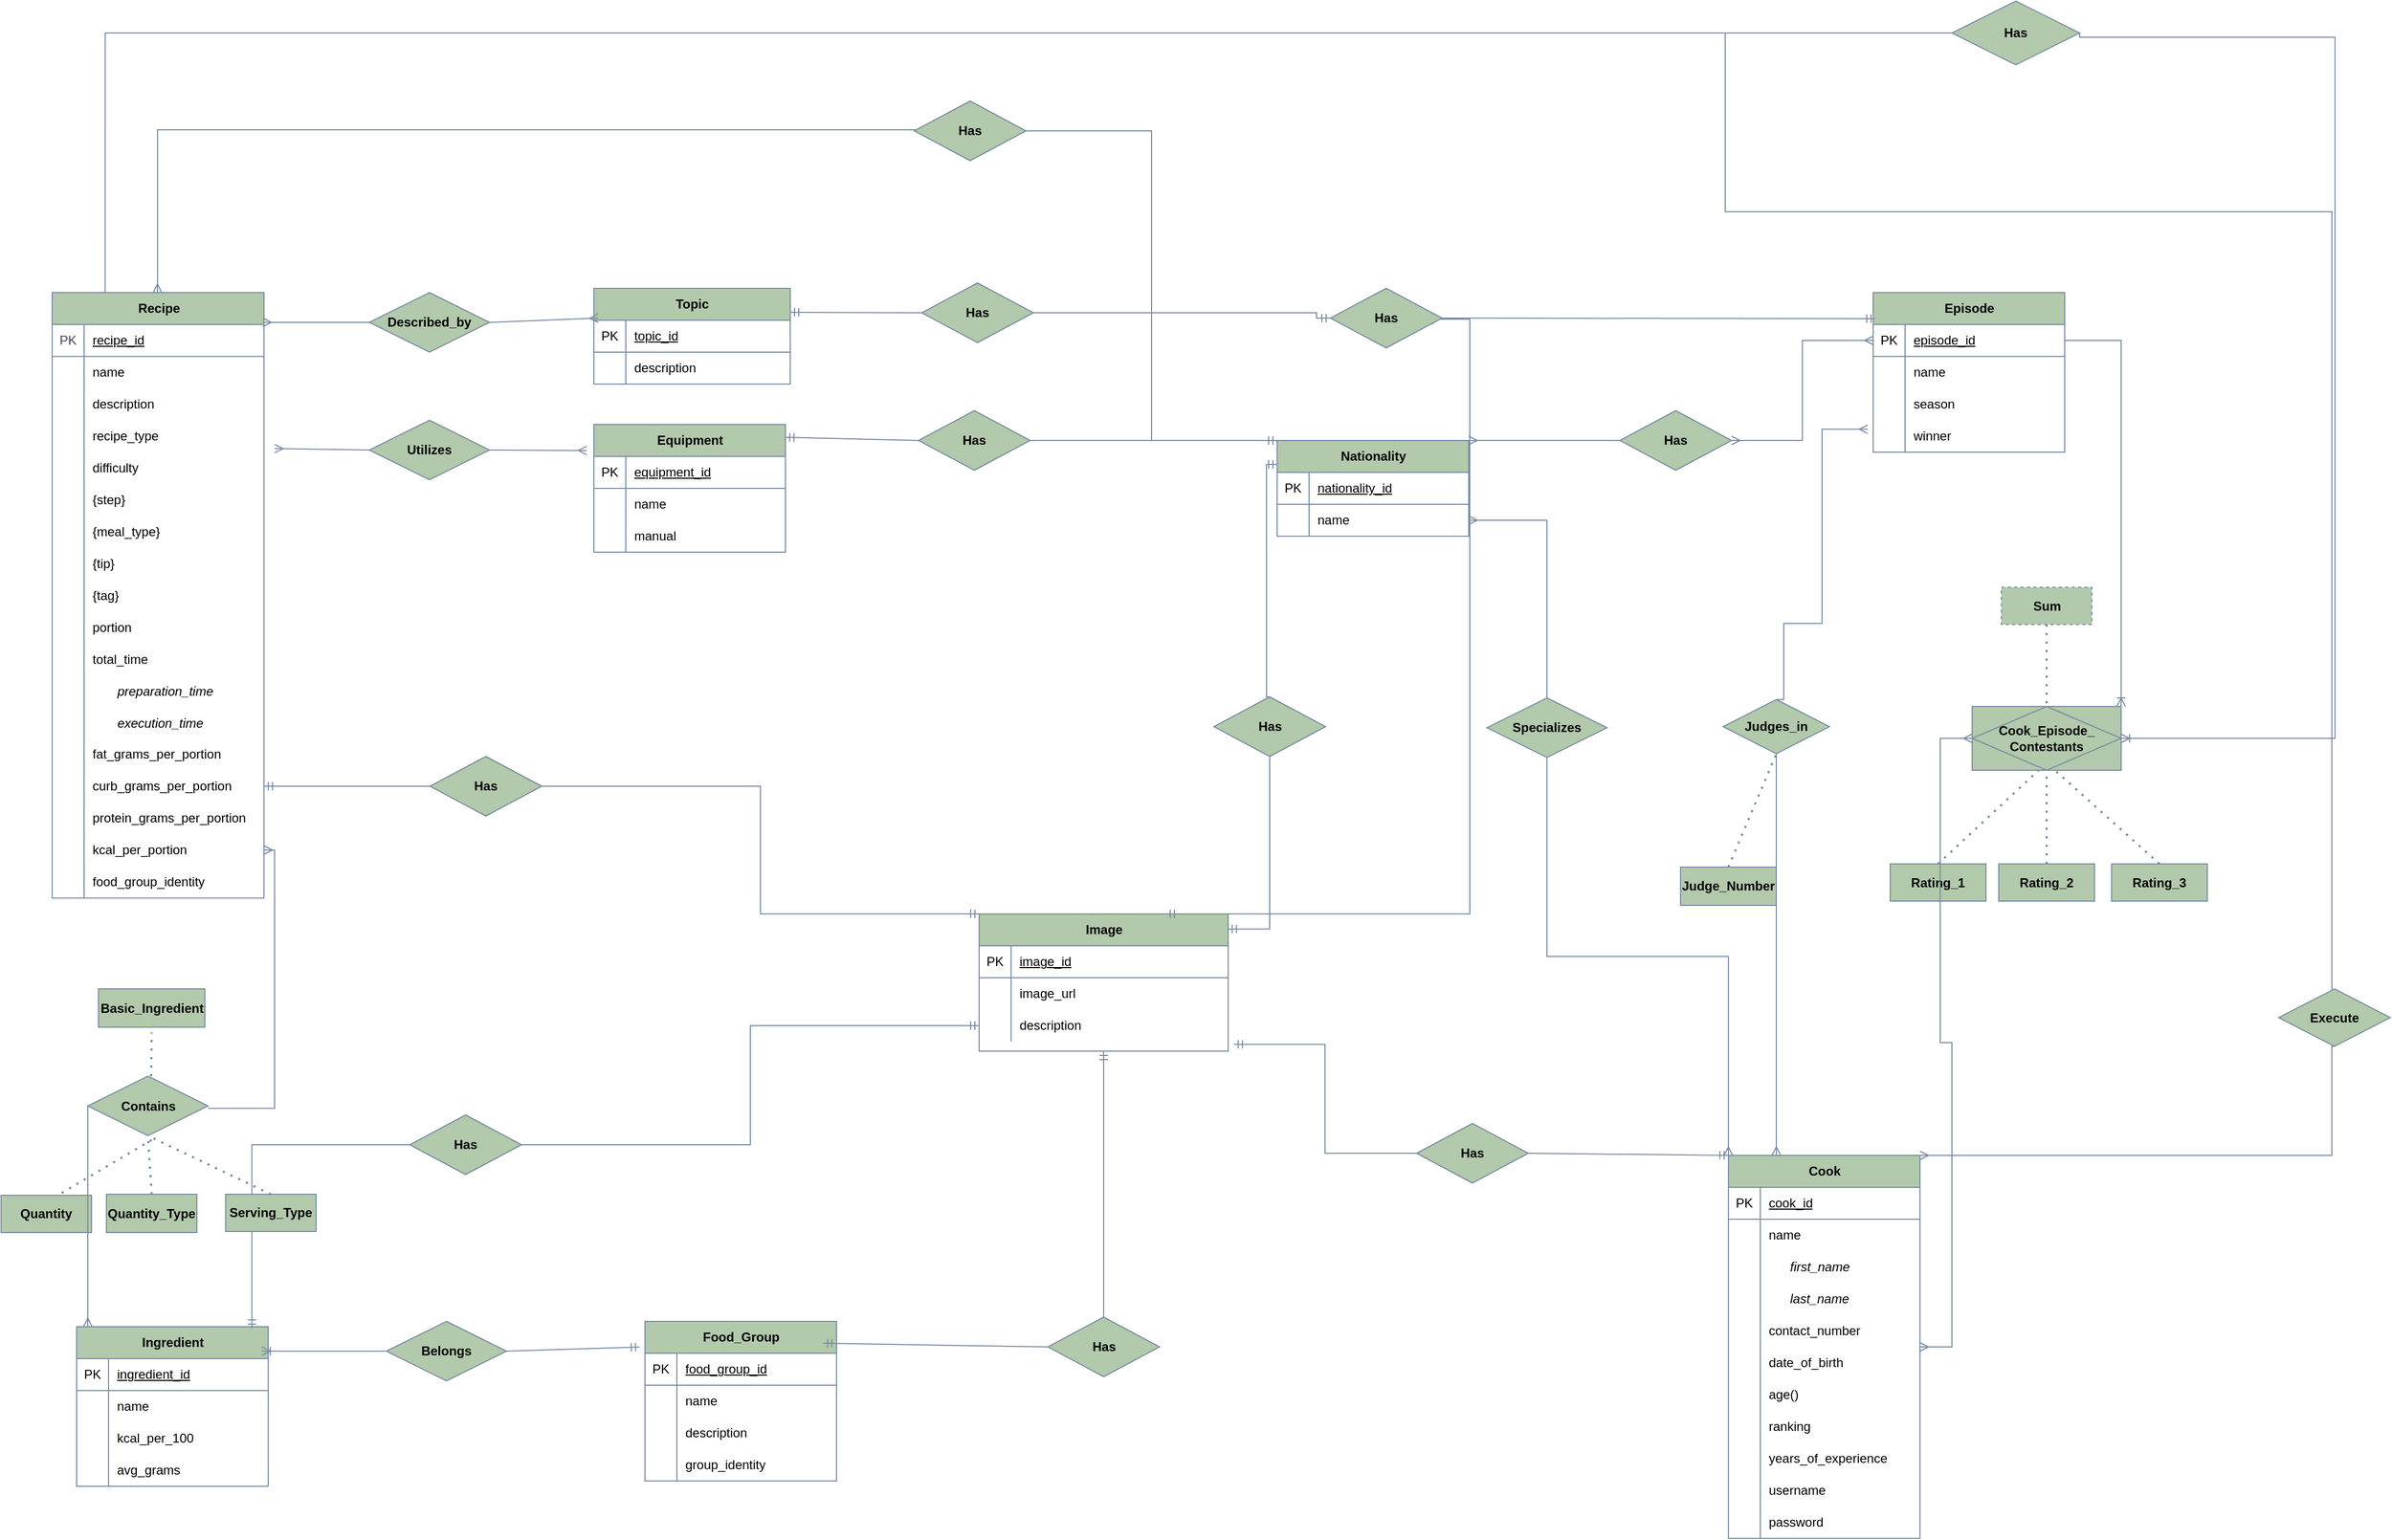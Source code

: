 <mxfile version="24.4.6" type="device">
  <diagram name="Σελίδα-1" id="v0jm0V9iV5qM41HP9nKc">
    <mxGraphModel dx="2103" dy="998" grid="0" gridSize="10" guides="1" tooltips="1" connect="1" arrows="1" fold="1" page="1" pageScale="1" pageWidth="2400" pageHeight="1600" math="0" shadow="0">
      <root>
        <mxCell id="0" />
        <mxCell id="1" parent="0" />
        <mxCell id="2zF8VjNUCW6DVoFqIz8W-1" value="Recipe" style="shape=table;startSize=30;container=1;collapsible=1;childLayout=tableLayout;fixedRows=1;rowLines=0;fontStyle=1;align=center;resizeLast=1;html=1;fillColor=#B2C9AB;strokeColor=#788AA3;labelBackgroundColor=none;fontColor=#000000;" parent="1" vertex="1">
          <mxGeometry x="66" y="362" width="199.043" height="569.174" as="geometry" />
        </mxCell>
        <mxCell id="2zF8VjNUCW6DVoFqIz8W-2" value="" style="shape=tableRow;horizontal=0;startSize=0;swimlaneHead=0;swimlaneBody=0;fillColor=none;collapsible=0;dropTarget=0;points=[[0,0.5],[1,0.5]];portConstraint=eastwest;top=0;left=0;right=0;bottom=1;labelBackgroundColor=none;strokeColor=#788AA3;fontColor=#46495D;" parent="2zF8VjNUCW6DVoFqIz8W-1" vertex="1">
          <mxGeometry y="30" width="199.043" height="30" as="geometry" />
        </mxCell>
        <mxCell id="2zF8VjNUCW6DVoFqIz8W-3" value="PK" style="shape=partialRectangle;connectable=0;fillColor=none;top=0;left=0;bottom=0;right=0;fontStyle=0;overflow=hidden;whiteSpace=wrap;html=1;strokeColor=#788AA3;labelBackgroundColor=none;fontColor=#46495D;" parent="2zF8VjNUCW6DVoFqIz8W-2" vertex="1">
          <mxGeometry width="30" height="30" as="geometry">
            <mxRectangle width="30" height="30" as="alternateBounds" />
          </mxGeometry>
        </mxCell>
        <mxCell id="2zF8VjNUCW6DVoFqIz8W-4" value="recipe_id" style="shape=partialRectangle;connectable=0;fillColor=none;top=0;left=0;bottom=0;right=0;align=left;spacingLeft=6;fontStyle=4;overflow=hidden;whiteSpace=wrap;html=1;strokeColor=#788AA3;labelBackgroundColor=none;fontColor=#000000;" parent="2zF8VjNUCW6DVoFqIz8W-2" vertex="1">
          <mxGeometry x="30" width="169.043" height="30" as="geometry">
            <mxRectangle width="169.043" height="30" as="alternateBounds" />
          </mxGeometry>
        </mxCell>
        <mxCell id="2zF8VjNUCW6DVoFqIz8W-5" value="" style="shape=tableRow;horizontal=0;startSize=0;swimlaneHead=0;swimlaneBody=0;fillColor=none;collapsible=0;dropTarget=0;points=[[0,0.5],[1,0.5]];portConstraint=eastwest;top=0;left=0;right=0;bottom=0;labelBackgroundColor=none;strokeColor=#788AA3;fontColor=#46495D;" parent="2zF8VjNUCW6DVoFqIz8W-1" vertex="1">
          <mxGeometry y="60" width="199.043" height="30" as="geometry" />
        </mxCell>
        <mxCell id="2zF8VjNUCW6DVoFqIz8W-6" value="" style="shape=partialRectangle;connectable=0;fillColor=none;top=0;left=0;bottom=0;right=0;editable=1;overflow=hidden;whiteSpace=wrap;html=1;strokeColor=#788AA3;labelBackgroundColor=none;fontColor=#46495D;" parent="2zF8VjNUCW6DVoFqIz8W-5" vertex="1">
          <mxGeometry width="30" height="30" as="geometry">
            <mxRectangle width="30" height="30" as="alternateBounds" />
          </mxGeometry>
        </mxCell>
        <mxCell id="2zF8VjNUCW6DVoFqIz8W-7" value="name" style="shape=partialRectangle;connectable=0;fillColor=none;top=0;left=0;bottom=0;right=0;align=left;spacingLeft=6;overflow=hidden;whiteSpace=wrap;html=1;strokeColor=#788AA3;labelBackgroundColor=none;fontColor=#000000;" parent="2zF8VjNUCW6DVoFqIz8W-5" vertex="1">
          <mxGeometry x="30" width="169.043" height="30" as="geometry">
            <mxRectangle width="169.043" height="30" as="alternateBounds" />
          </mxGeometry>
        </mxCell>
        <mxCell id="2zF8VjNUCW6DVoFqIz8W-8" value="" style="shape=tableRow;horizontal=0;startSize=0;swimlaneHead=0;swimlaneBody=0;fillColor=none;collapsible=0;dropTarget=0;points=[[0,0.5],[1,0.5]];portConstraint=eastwest;top=0;left=0;right=0;bottom=0;labelBackgroundColor=none;strokeColor=#788AA3;fontColor=#46495D;" parent="2zF8VjNUCW6DVoFqIz8W-1" vertex="1">
          <mxGeometry y="90" width="199.043" height="30" as="geometry" />
        </mxCell>
        <mxCell id="2zF8VjNUCW6DVoFqIz8W-9" value="" style="shape=partialRectangle;connectable=0;fillColor=none;top=0;left=0;bottom=0;right=0;editable=1;overflow=hidden;whiteSpace=wrap;html=1;strokeColor=#788AA3;labelBackgroundColor=none;fontColor=#46495D;" parent="2zF8VjNUCW6DVoFqIz8W-8" vertex="1">
          <mxGeometry width="30" height="30" as="geometry">
            <mxRectangle width="30" height="30" as="alternateBounds" />
          </mxGeometry>
        </mxCell>
        <mxCell id="2zF8VjNUCW6DVoFqIz8W-10" value="description" style="shape=partialRectangle;connectable=0;fillColor=none;top=0;left=0;bottom=0;right=0;align=left;spacingLeft=6;overflow=hidden;whiteSpace=wrap;html=1;strokeColor=#788AA3;labelBackgroundColor=none;fontColor=#000000;" parent="2zF8VjNUCW6DVoFqIz8W-8" vertex="1">
          <mxGeometry x="30" width="169.043" height="30" as="geometry">
            <mxRectangle width="169.043" height="30" as="alternateBounds" />
          </mxGeometry>
        </mxCell>
        <mxCell id="2zF8VjNUCW6DVoFqIz8W-11" value="" style="shape=tableRow;horizontal=0;startSize=0;swimlaneHead=0;swimlaneBody=0;fillColor=none;collapsible=0;dropTarget=0;points=[[0,0.5],[1,0.5]];portConstraint=eastwest;top=0;left=0;right=0;bottom=0;labelBackgroundColor=none;strokeColor=#788AA3;fontColor=#46495D;" parent="2zF8VjNUCW6DVoFqIz8W-1" vertex="1">
          <mxGeometry y="120" width="199.043" height="30" as="geometry" />
        </mxCell>
        <mxCell id="2zF8VjNUCW6DVoFqIz8W-12" value="" style="shape=partialRectangle;connectable=0;fillColor=none;top=0;left=0;bottom=0;right=0;editable=1;overflow=hidden;whiteSpace=wrap;html=1;strokeColor=#788AA3;labelBackgroundColor=none;fontColor=#46495D;" parent="2zF8VjNUCW6DVoFqIz8W-11" vertex="1">
          <mxGeometry width="30" height="30" as="geometry">
            <mxRectangle width="30" height="30" as="alternateBounds" />
          </mxGeometry>
        </mxCell>
        <mxCell id="2zF8VjNUCW6DVoFqIz8W-13" value="recipe_type" style="shape=partialRectangle;connectable=0;fillColor=none;top=0;left=0;bottom=0;right=0;align=left;spacingLeft=6;overflow=hidden;whiteSpace=wrap;html=1;strokeColor=#788AA3;labelBackgroundColor=none;fontColor=#000000;" parent="2zF8VjNUCW6DVoFqIz8W-11" vertex="1">
          <mxGeometry x="30" width="169.043" height="30" as="geometry">
            <mxRectangle width="169.043" height="30" as="alternateBounds" />
          </mxGeometry>
        </mxCell>
        <mxCell id="2zF8VjNUCW6DVoFqIz8W-28" value="" style="shape=tableRow;horizontal=0;startSize=0;swimlaneHead=0;swimlaneBody=0;fillColor=none;collapsible=0;dropTarget=0;points=[[0,0.5],[1,0.5]];portConstraint=eastwest;top=0;left=0;right=0;bottom=0;labelBackgroundColor=none;strokeColor=#788AA3;fontColor=#46495D;" parent="2zF8VjNUCW6DVoFqIz8W-1" vertex="1">
          <mxGeometry y="150" width="199.043" height="30" as="geometry" />
        </mxCell>
        <mxCell id="2zF8VjNUCW6DVoFqIz8W-29" value="" style="shape=partialRectangle;connectable=0;fillColor=none;top=0;left=0;bottom=0;right=0;editable=1;overflow=hidden;whiteSpace=wrap;html=1;strokeColor=#788AA3;labelBackgroundColor=none;fontColor=#46495D;" parent="2zF8VjNUCW6DVoFqIz8W-28" vertex="1">
          <mxGeometry width="30" height="30" as="geometry">
            <mxRectangle width="30" height="30" as="alternateBounds" />
          </mxGeometry>
        </mxCell>
        <mxCell id="2zF8VjNUCW6DVoFqIz8W-30" value="difficulty" style="shape=partialRectangle;connectable=0;fillColor=none;top=0;left=0;bottom=0;right=0;align=left;spacingLeft=6;overflow=hidden;whiteSpace=wrap;html=1;strokeColor=#788AA3;labelBackgroundColor=none;fontColor=#000000;" parent="2zF8VjNUCW6DVoFqIz8W-28" vertex="1">
          <mxGeometry x="30" width="169.043" height="30" as="geometry">
            <mxRectangle width="169.043" height="30" as="alternateBounds" />
          </mxGeometry>
        </mxCell>
        <mxCell id="2zF8VjNUCW6DVoFqIz8W-31" value="" style="shape=tableRow;horizontal=0;startSize=0;swimlaneHead=0;swimlaneBody=0;fillColor=none;collapsible=0;dropTarget=0;points=[[0,0.5],[1,0.5]];portConstraint=eastwest;top=0;left=0;right=0;bottom=0;labelBackgroundColor=none;strokeColor=#788AA3;fontColor=#46495D;" parent="2zF8VjNUCW6DVoFqIz8W-1" vertex="1">
          <mxGeometry y="180" width="199.043" height="30" as="geometry" />
        </mxCell>
        <mxCell id="2zF8VjNUCW6DVoFqIz8W-32" value="" style="shape=partialRectangle;connectable=0;fillColor=none;top=0;left=0;bottom=0;right=0;editable=1;overflow=hidden;whiteSpace=wrap;html=1;strokeColor=#788AA3;labelBackgroundColor=none;fontColor=#46495D;" parent="2zF8VjNUCW6DVoFqIz8W-31" vertex="1">
          <mxGeometry width="30" height="30" as="geometry">
            <mxRectangle width="30" height="30" as="alternateBounds" />
          </mxGeometry>
        </mxCell>
        <mxCell id="2zF8VjNUCW6DVoFqIz8W-33" value="{step}" style="shape=partialRectangle;connectable=0;fillColor=none;top=0;left=0;bottom=0;right=0;align=left;spacingLeft=6;overflow=hidden;whiteSpace=wrap;html=1;strokeColor=#788AA3;labelBackgroundColor=none;fontColor=#000000;" parent="2zF8VjNUCW6DVoFqIz8W-31" vertex="1">
          <mxGeometry x="30" width="169.043" height="30" as="geometry">
            <mxRectangle width="169.043" height="30" as="alternateBounds" />
          </mxGeometry>
        </mxCell>
        <mxCell id="2zF8VjNUCW6DVoFqIz8W-34" value="" style="shape=tableRow;horizontal=0;startSize=0;swimlaneHead=0;swimlaneBody=0;fillColor=none;collapsible=0;dropTarget=0;points=[[0,0.5],[1,0.5]];portConstraint=eastwest;top=0;left=0;right=0;bottom=0;labelBackgroundColor=none;strokeColor=#788AA3;fontColor=#46495D;" parent="2zF8VjNUCW6DVoFqIz8W-1" vertex="1">
          <mxGeometry y="210" width="199.043" height="30" as="geometry" />
        </mxCell>
        <mxCell id="2zF8VjNUCW6DVoFqIz8W-35" value="" style="shape=partialRectangle;connectable=0;fillColor=none;top=0;left=0;bottom=0;right=0;editable=1;overflow=hidden;whiteSpace=wrap;html=1;strokeColor=#788AA3;labelBackgroundColor=none;fontColor=#46495D;" parent="2zF8VjNUCW6DVoFqIz8W-34" vertex="1">
          <mxGeometry width="30" height="30" as="geometry">
            <mxRectangle width="30" height="30" as="alternateBounds" />
          </mxGeometry>
        </mxCell>
        <mxCell id="2zF8VjNUCW6DVoFqIz8W-36" value="{meal_type}" style="shape=partialRectangle;connectable=0;fillColor=none;top=0;left=0;bottom=0;right=0;align=left;spacingLeft=6;overflow=hidden;whiteSpace=wrap;html=1;strokeColor=#788AA3;labelBackgroundColor=none;fontColor=#000000;" parent="2zF8VjNUCW6DVoFqIz8W-34" vertex="1">
          <mxGeometry x="30" width="169.043" height="30" as="geometry">
            <mxRectangle width="169.043" height="30" as="alternateBounds" />
          </mxGeometry>
        </mxCell>
        <mxCell id="2zF8VjNUCW6DVoFqIz8W-37" value="" style="shape=tableRow;horizontal=0;startSize=0;swimlaneHead=0;swimlaneBody=0;fillColor=none;collapsible=0;dropTarget=0;points=[[0,0.5],[1,0.5]];portConstraint=eastwest;top=0;left=0;right=0;bottom=0;labelBackgroundColor=none;strokeColor=#788AA3;fontColor=#46495D;" parent="2zF8VjNUCW6DVoFqIz8W-1" vertex="1">
          <mxGeometry y="240" width="199.043" height="30" as="geometry" />
        </mxCell>
        <mxCell id="2zF8VjNUCW6DVoFqIz8W-38" value="" style="shape=partialRectangle;connectable=0;fillColor=none;top=0;left=0;bottom=0;right=0;editable=1;overflow=hidden;whiteSpace=wrap;html=1;strokeColor=#788AA3;labelBackgroundColor=none;fontColor=#46495D;" parent="2zF8VjNUCW6DVoFqIz8W-37" vertex="1">
          <mxGeometry width="30" height="30" as="geometry">
            <mxRectangle width="30" height="30" as="alternateBounds" />
          </mxGeometry>
        </mxCell>
        <mxCell id="2zF8VjNUCW6DVoFqIz8W-39" value="{tip}" style="shape=partialRectangle;connectable=0;fillColor=none;top=0;left=0;bottom=0;right=0;align=left;spacingLeft=6;overflow=hidden;whiteSpace=wrap;html=1;strokeColor=#788AA3;labelBackgroundColor=none;fontColor=#000000;" parent="2zF8VjNUCW6DVoFqIz8W-37" vertex="1">
          <mxGeometry x="30" width="169.043" height="30" as="geometry">
            <mxRectangle width="169.043" height="30" as="alternateBounds" />
          </mxGeometry>
        </mxCell>
        <mxCell id="2zF8VjNUCW6DVoFqIz8W-40" value="" style="shape=tableRow;horizontal=0;startSize=0;swimlaneHead=0;swimlaneBody=0;fillColor=none;collapsible=0;dropTarget=0;points=[[0,0.5],[1,0.5]];portConstraint=eastwest;top=0;left=0;right=0;bottom=0;labelBackgroundColor=none;strokeColor=#788AA3;fontColor=#46495D;" parent="2zF8VjNUCW6DVoFqIz8W-1" vertex="1">
          <mxGeometry y="270" width="199.043" height="30" as="geometry" />
        </mxCell>
        <mxCell id="2zF8VjNUCW6DVoFqIz8W-41" value="" style="shape=partialRectangle;connectable=0;fillColor=none;top=0;left=0;bottom=0;right=0;editable=1;overflow=hidden;whiteSpace=wrap;html=1;strokeColor=#788AA3;labelBackgroundColor=none;fontColor=#46495D;" parent="2zF8VjNUCW6DVoFqIz8W-40" vertex="1">
          <mxGeometry width="30" height="30" as="geometry">
            <mxRectangle width="30" height="30" as="alternateBounds" />
          </mxGeometry>
        </mxCell>
        <mxCell id="2zF8VjNUCW6DVoFqIz8W-42" value="{tag}" style="shape=partialRectangle;connectable=0;fillColor=none;top=0;left=0;bottom=0;right=0;align=left;spacingLeft=6;overflow=hidden;whiteSpace=wrap;html=1;strokeColor=#788AA3;labelBackgroundColor=none;fontColor=#000000;" parent="2zF8VjNUCW6DVoFqIz8W-40" vertex="1">
          <mxGeometry x="30" width="169.043" height="30" as="geometry">
            <mxRectangle width="169.043" height="30" as="alternateBounds" />
          </mxGeometry>
        </mxCell>
        <mxCell id="2zF8VjNUCW6DVoFqIz8W-43" value="" style="shape=tableRow;horizontal=0;startSize=0;swimlaneHead=0;swimlaneBody=0;fillColor=none;collapsible=0;dropTarget=0;points=[[0,0.5],[1,0.5]];portConstraint=eastwest;top=0;left=0;right=0;bottom=0;labelBackgroundColor=none;strokeColor=#788AA3;fontColor=#46495D;" parent="2zF8VjNUCW6DVoFqIz8W-1" vertex="1">
          <mxGeometry y="300" width="199.043" height="30" as="geometry" />
        </mxCell>
        <mxCell id="2zF8VjNUCW6DVoFqIz8W-44" value="" style="shape=partialRectangle;connectable=0;fillColor=none;top=0;left=0;bottom=0;right=0;editable=1;overflow=hidden;whiteSpace=wrap;html=1;strokeColor=#788AA3;labelBackgroundColor=none;fontColor=#46495D;" parent="2zF8VjNUCW6DVoFqIz8W-43" vertex="1">
          <mxGeometry width="30" height="30" as="geometry">
            <mxRectangle width="30" height="30" as="alternateBounds" />
          </mxGeometry>
        </mxCell>
        <mxCell id="2zF8VjNUCW6DVoFqIz8W-45" value="portion" style="shape=partialRectangle;connectable=0;fillColor=none;top=0;left=0;bottom=0;right=0;align=left;spacingLeft=6;overflow=hidden;whiteSpace=wrap;html=1;strokeColor=#788AA3;labelBackgroundColor=none;fontColor=#000000;" parent="2zF8VjNUCW6DVoFqIz8W-43" vertex="1">
          <mxGeometry x="30" width="169.043" height="30" as="geometry">
            <mxRectangle width="169.043" height="30" as="alternateBounds" />
          </mxGeometry>
        </mxCell>
        <mxCell id="2zF8VjNUCW6DVoFqIz8W-46" value="" style="shape=tableRow;horizontal=0;startSize=0;swimlaneHead=0;swimlaneBody=0;fillColor=none;collapsible=0;dropTarget=0;points=[[0,0.5],[1,0.5]];portConstraint=eastwest;top=0;left=0;right=0;bottom=0;labelBackgroundColor=none;strokeColor=#788AA3;fontColor=#46495D;" parent="2zF8VjNUCW6DVoFqIz8W-1" vertex="1">
          <mxGeometry y="330" width="199.043" height="30" as="geometry" />
        </mxCell>
        <mxCell id="2zF8VjNUCW6DVoFqIz8W-47" value="" style="shape=partialRectangle;connectable=0;fillColor=none;top=0;left=0;bottom=0;right=0;editable=1;overflow=hidden;whiteSpace=wrap;html=1;strokeColor=#788AA3;labelBackgroundColor=none;fontColor=#46495D;" parent="2zF8VjNUCW6DVoFqIz8W-46" vertex="1">
          <mxGeometry width="30" height="30" as="geometry">
            <mxRectangle width="30" height="30" as="alternateBounds" />
          </mxGeometry>
        </mxCell>
        <mxCell id="2zF8VjNUCW6DVoFqIz8W-48" value="total_time" style="shape=partialRectangle;connectable=0;fillColor=none;top=0;left=0;bottom=0;right=0;align=left;spacingLeft=6;overflow=hidden;whiteSpace=wrap;html=1;strokeColor=#788AA3;labelBackgroundColor=none;fontColor=#000000;" parent="2zF8VjNUCW6DVoFqIz8W-46" vertex="1">
          <mxGeometry x="30" width="169.043" height="30" as="geometry">
            <mxRectangle width="169.043" height="30" as="alternateBounds" />
          </mxGeometry>
        </mxCell>
        <mxCell id="2zF8VjNUCW6DVoFqIz8W-49" value="" style="shape=tableRow;horizontal=0;startSize=0;swimlaneHead=0;swimlaneBody=0;fillColor=none;collapsible=0;dropTarget=0;points=[[0,0.5],[1,0.5]];portConstraint=eastwest;top=0;left=0;right=0;bottom=0;labelBackgroundColor=none;strokeColor=#788AA3;fontColor=#46495D;" parent="2zF8VjNUCW6DVoFqIz8W-1" vertex="1">
          <mxGeometry y="360" width="199.043" height="30" as="geometry" />
        </mxCell>
        <mxCell id="2zF8VjNUCW6DVoFqIz8W-50" value="" style="shape=partialRectangle;connectable=0;fillColor=none;top=0;left=0;bottom=0;right=0;editable=1;overflow=hidden;whiteSpace=wrap;html=1;strokeColor=#788AA3;labelBackgroundColor=none;fontColor=#46495D;" parent="2zF8VjNUCW6DVoFqIz8W-49" vertex="1">
          <mxGeometry width="30" height="30" as="geometry">
            <mxRectangle width="30" height="30" as="alternateBounds" />
          </mxGeometry>
        </mxCell>
        <mxCell id="2zF8VjNUCW6DVoFqIz8W-51" value="&amp;nbsp; &amp;nbsp; &amp;nbsp; &amp;nbsp;preparation_time" style="shape=partialRectangle;connectable=0;fillColor=none;top=0;left=0;bottom=0;right=0;align=left;spacingLeft=6;overflow=hidden;whiteSpace=wrap;html=1;strokeColor=#788AA3;fontStyle=2;labelBackgroundColor=none;fontColor=#000000;" parent="2zF8VjNUCW6DVoFqIz8W-49" vertex="1">
          <mxGeometry x="30" width="169.043" height="30" as="geometry">
            <mxRectangle width="169.043" height="30" as="alternateBounds" />
          </mxGeometry>
        </mxCell>
        <mxCell id="2zF8VjNUCW6DVoFqIz8W-52" value="" style="shape=tableRow;horizontal=0;startSize=0;swimlaneHead=0;swimlaneBody=0;fillColor=none;collapsible=0;dropTarget=0;points=[[0,0.5],[1,0.5]];portConstraint=eastwest;top=0;left=0;right=0;bottom=0;labelBackgroundColor=none;strokeColor=#788AA3;fontColor=#46495D;" parent="2zF8VjNUCW6DVoFqIz8W-1" vertex="1">
          <mxGeometry y="390" width="199.043" height="29" as="geometry" />
        </mxCell>
        <mxCell id="2zF8VjNUCW6DVoFqIz8W-53" value="" style="shape=partialRectangle;connectable=0;fillColor=none;top=0;left=0;bottom=0;right=0;editable=1;overflow=hidden;whiteSpace=wrap;html=1;strokeColor=#788AA3;labelBackgroundColor=none;fontColor=#46495D;" parent="2zF8VjNUCW6DVoFqIz8W-52" vertex="1">
          <mxGeometry width="30" height="29" as="geometry">
            <mxRectangle width="30" height="29" as="alternateBounds" />
          </mxGeometry>
        </mxCell>
        <mxCell id="2zF8VjNUCW6DVoFqIz8W-54" value="&amp;nbsp; &amp;nbsp; &amp;nbsp; &amp;nbsp;execution_time" style="shape=partialRectangle;connectable=0;fillColor=none;top=0;left=0;bottom=0;right=0;align=left;spacingLeft=6;overflow=hidden;whiteSpace=wrap;html=1;strokeColor=#788AA3;fontStyle=2;labelBackgroundColor=none;fontColor=#000000;" parent="2zF8VjNUCW6DVoFqIz8W-52" vertex="1">
          <mxGeometry x="30" width="169.043" height="29" as="geometry">
            <mxRectangle width="169.043" height="29" as="alternateBounds" />
          </mxGeometry>
        </mxCell>
        <mxCell id="2zF8VjNUCW6DVoFqIz8W-95" value="" style="shape=tableRow;horizontal=0;startSize=0;swimlaneHead=0;swimlaneBody=0;fillColor=none;collapsible=0;dropTarget=0;points=[[0,0.5],[1,0.5]];portConstraint=eastwest;top=0;left=0;right=0;bottom=0;labelBackgroundColor=none;strokeColor=#788AA3;fontColor=#46495D;" parent="2zF8VjNUCW6DVoFqIz8W-1" vertex="1">
          <mxGeometry y="419" width="199.043" height="30" as="geometry" />
        </mxCell>
        <mxCell id="2zF8VjNUCW6DVoFqIz8W-96" value="" style="shape=partialRectangle;connectable=0;fillColor=none;top=0;left=0;bottom=0;right=0;editable=1;overflow=hidden;whiteSpace=wrap;html=1;strokeColor=#788AA3;labelBackgroundColor=none;fontColor=#46495D;" parent="2zF8VjNUCW6DVoFqIz8W-95" vertex="1">
          <mxGeometry width="30" height="30" as="geometry">
            <mxRectangle width="30" height="30" as="alternateBounds" />
          </mxGeometry>
        </mxCell>
        <mxCell id="2zF8VjNUCW6DVoFqIz8W-97" value="fat_grams_per_portion" style="shape=partialRectangle;connectable=0;fillColor=none;top=0;left=0;bottom=0;right=0;align=left;spacingLeft=6;overflow=hidden;whiteSpace=wrap;html=1;strokeColor=#788AA3;fontStyle=0;labelBackgroundColor=none;fontColor=#000000;" parent="2zF8VjNUCW6DVoFqIz8W-95" vertex="1">
          <mxGeometry x="30" width="169.043" height="30" as="geometry">
            <mxRectangle width="169.043" height="30" as="alternateBounds" />
          </mxGeometry>
        </mxCell>
        <mxCell id="2zF8VjNUCW6DVoFqIz8W-98" value="" style="shape=tableRow;horizontal=0;startSize=0;swimlaneHead=0;swimlaneBody=0;fillColor=none;collapsible=0;dropTarget=0;points=[[0,0.5],[1,0.5]];portConstraint=eastwest;top=0;left=0;right=0;bottom=0;labelBackgroundColor=none;strokeColor=#788AA3;fontColor=#46495D;" parent="2zF8VjNUCW6DVoFqIz8W-1" vertex="1">
          <mxGeometry y="449" width="199.043" height="30" as="geometry" />
        </mxCell>
        <mxCell id="2zF8VjNUCW6DVoFqIz8W-99" value="" style="shape=partialRectangle;connectable=0;fillColor=none;top=0;left=0;bottom=0;right=0;editable=1;overflow=hidden;whiteSpace=wrap;html=1;strokeColor=#788AA3;labelBackgroundColor=none;fontColor=#46495D;" parent="2zF8VjNUCW6DVoFqIz8W-98" vertex="1">
          <mxGeometry width="30" height="30" as="geometry">
            <mxRectangle width="30" height="30" as="alternateBounds" />
          </mxGeometry>
        </mxCell>
        <mxCell id="2zF8VjNUCW6DVoFqIz8W-100" value="curb_grams_per_portion" style="shape=partialRectangle;connectable=0;fillColor=none;top=0;left=0;bottom=0;right=0;align=left;spacingLeft=6;overflow=hidden;whiteSpace=wrap;html=1;strokeColor=#788AA3;fontStyle=0;labelBackgroundColor=none;fontColor=#000000;" parent="2zF8VjNUCW6DVoFqIz8W-98" vertex="1">
          <mxGeometry x="30" width="169.043" height="30" as="geometry">
            <mxRectangle width="169.043" height="30" as="alternateBounds" />
          </mxGeometry>
        </mxCell>
        <mxCell id="2zF8VjNUCW6DVoFqIz8W-101" value="" style="shape=tableRow;horizontal=0;startSize=0;swimlaneHead=0;swimlaneBody=0;fillColor=none;collapsible=0;dropTarget=0;points=[[0,0.5],[1,0.5]];portConstraint=eastwest;top=0;left=0;right=0;bottom=0;labelBackgroundColor=none;strokeColor=#788AA3;fontColor=#46495D;" parent="2zF8VjNUCW6DVoFqIz8W-1" vertex="1">
          <mxGeometry y="479" width="199.043" height="30" as="geometry" />
        </mxCell>
        <mxCell id="2zF8VjNUCW6DVoFqIz8W-102" value="" style="shape=partialRectangle;connectable=0;fillColor=none;top=0;left=0;bottom=0;right=0;editable=1;overflow=hidden;whiteSpace=wrap;html=1;strokeColor=#788AA3;labelBackgroundColor=none;fontColor=#46495D;" parent="2zF8VjNUCW6DVoFqIz8W-101" vertex="1">
          <mxGeometry width="30" height="30" as="geometry">
            <mxRectangle width="30" height="30" as="alternateBounds" />
          </mxGeometry>
        </mxCell>
        <mxCell id="2zF8VjNUCW6DVoFqIz8W-103" value="protein_grams_per_portion" style="shape=partialRectangle;connectable=0;fillColor=none;top=0;left=0;bottom=0;right=0;align=left;spacingLeft=6;overflow=hidden;whiteSpace=wrap;html=1;strokeColor=#788AA3;fontStyle=0;labelBackgroundColor=none;fontColor=#000000;" parent="2zF8VjNUCW6DVoFqIz8W-101" vertex="1">
          <mxGeometry x="30" width="169.043" height="30" as="geometry">
            <mxRectangle width="169.043" height="30" as="alternateBounds" />
          </mxGeometry>
        </mxCell>
        <mxCell id="2zF8VjNUCW6DVoFqIz8W-104" value="" style="shape=tableRow;horizontal=0;startSize=0;swimlaneHead=0;swimlaneBody=0;fillColor=none;collapsible=0;dropTarget=0;points=[[0,0.5],[1,0.5]];portConstraint=eastwest;top=0;left=0;right=0;bottom=0;labelBackgroundColor=none;strokeColor=#788AA3;fontColor=#46495D;" parent="2zF8VjNUCW6DVoFqIz8W-1" vertex="1">
          <mxGeometry y="509" width="199.043" height="30" as="geometry" />
        </mxCell>
        <mxCell id="2zF8VjNUCW6DVoFqIz8W-105" value="" style="shape=partialRectangle;connectable=0;fillColor=none;top=0;left=0;bottom=0;right=0;editable=1;overflow=hidden;whiteSpace=wrap;html=1;strokeColor=#788AA3;labelBackgroundColor=none;fontColor=#46495D;" parent="2zF8VjNUCW6DVoFqIz8W-104" vertex="1">
          <mxGeometry width="30" height="30" as="geometry">
            <mxRectangle width="30" height="30" as="alternateBounds" />
          </mxGeometry>
        </mxCell>
        <mxCell id="2zF8VjNUCW6DVoFqIz8W-106" value="kcal_per_portion" style="shape=partialRectangle;connectable=0;fillColor=none;top=0;left=0;bottom=0;right=0;align=left;spacingLeft=6;overflow=hidden;whiteSpace=wrap;html=1;strokeColor=#788AA3;fontStyle=0;labelBackgroundColor=none;fontColor=#000000;" parent="2zF8VjNUCW6DVoFqIz8W-104" vertex="1">
          <mxGeometry x="30" width="169.043" height="30" as="geometry">
            <mxRectangle width="169.043" height="30" as="alternateBounds" />
          </mxGeometry>
        </mxCell>
        <mxCell id="4TAAjnSzIqckUplBbA9e-1" style="shape=tableRow;horizontal=0;startSize=0;swimlaneHead=0;swimlaneBody=0;fillColor=none;collapsible=0;dropTarget=0;points=[[0,0.5],[1,0.5]];portConstraint=eastwest;top=0;left=0;right=0;bottom=0;labelBackgroundColor=none;strokeColor=#788AA3;fontColor=#46495D;" parent="2zF8VjNUCW6DVoFqIz8W-1" vertex="1">
          <mxGeometry y="539" width="199.043" height="30" as="geometry" />
        </mxCell>
        <mxCell id="4TAAjnSzIqckUplBbA9e-2" style="shape=partialRectangle;connectable=0;fillColor=none;top=0;left=0;bottom=0;right=0;editable=1;overflow=hidden;whiteSpace=wrap;html=1;strokeColor=#788AA3;labelBackgroundColor=none;fontColor=#46495D;" parent="4TAAjnSzIqckUplBbA9e-1" vertex="1">
          <mxGeometry width="30" height="30" as="geometry">
            <mxRectangle width="30" height="30" as="alternateBounds" />
          </mxGeometry>
        </mxCell>
        <mxCell id="4TAAjnSzIqckUplBbA9e-3" value="food_group_identity" style="shape=partialRectangle;connectable=0;fillColor=none;top=0;left=0;bottom=0;right=0;align=left;spacingLeft=6;overflow=hidden;whiteSpace=wrap;html=1;strokeColor=#788AA3;fontStyle=0;labelBackgroundColor=none;fontColor=#000000;" parent="4TAAjnSzIqckUplBbA9e-1" vertex="1">
          <mxGeometry x="30" width="169.043" height="30" as="geometry">
            <mxRectangle width="169.043" height="30" as="alternateBounds" />
          </mxGeometry>
        </mxCell>
        <mxCell id="2zF8VjNUCW6DVoFqIz8W-107" value="Topic" style="shape=table;startSize=30;container=1;collapsible=1;childLayout=tableLayout;fixedRows=1;rowLines=0;fontStyle=1;align=center;resizeLast=1;html=1;fillColor=#B2C9AB;strokeColor=#788AA3;labelBackgroundColor=none;fontColor=#000000;" parent="1" vertex="1">
          <mxGeometry x="575" y="358" width="184.526" height="90" as="geometry" />
        </mxCell>
        <mxCell id="2zF8VjNUCW6DVoFqIz8W-108" value="" style="shape=tableRow;horizontal=0;startSize=0;swimlaneHead=0;swimlaneBody=0;fillColor=none;collapsible=0;dropTarget=0;points=[[0,0.5],[1,0.5]];portConstraint=eastwest;top=0;left=0;right=0;bottom=1;labelBackgroundColor=none;strokeColor=#788AA3;fontColor=#000000;" parent="2zF8VjNUCW6DVoFqIz8W-107" vertex="1">
          <mxGeometry y="30" width="184.526" height="30" as="geometry" />
        </mxCell>
        <mxCell id="2zF8VjNUCW6DVoFqIz8W-109" value="&lt;span style=&quot;font-weight: normal;&quot;&gt;PK&lt;/span&gt;" style="shape=partialRectangle;connectable=0;fillColor=none;top=0;left=0;bottom=0;right=0;fontStyle=1;overflow=hidden;whiteSpace=wrap;html=1;labelBackgroundColor=none;strokeColor=#788AA3;fontColor=#000000;" parent="2zF8VjNUCW6DVoFqIz8W-108" vertex="1">
          <mxGeometry width="30" height="30" as="geometry">
            <mxRectangle width="30" height="30" as="alternateBounds" />
          </mxGeometry>
        </mxCell>
        <mxCell id="2zF8VjNUCW6DVoFqIz8W-110" value="topic_id" style="shape=partialRectangle;connectable=0;fillColor=none;top=0;left=0;bottom=0;right=0;align=left;spacingLeft=6;fontStyle=4;overflow=hidden;whiteSpace=wrap;html=1;labelBackgroundColor=none;strokeColor=#788AA3;fontColor=#000000;" parent="2zF8VjNUCW6DVoFqIz8W-108" vertex="1">
          <mxGeometry x="30" width="154.526" height="30" as="geometry">
            <mxRectangle width="154.526" height="30" as="alternateBounds" />
          </mxGeometry>
        </mxCell>
        <mxCell id="2zF8VjNUCW6DVoFqIz8W-111" value="" style="shape=tableRow;horizontal=0;startSize=0;swimlaneHead=0;swimlaneBody=0;fillColor=none;collapsible=0;dropTarget=0;points=[[0,0.5],[1,0.5]];portConstraint=eastwest;top=0;left=0;right=0;bottom=0;labelBackgroundColor=none;strokeColor=#788AA3;fontColor=#000000;" parent="2zF8VjNUCW6DVoFqIz8W-107" vertex="1">
          <mxGeometry y="60" width="184.526" height="30" as="geometry" />
        </mxCell>
        <mxCell id="2zF8VjNUCW6DVoFqIz8W-112" value="" style="shape=partialRectangle;connectable=0;fillColor=none;top=0;left=0;bottom=0;right=0;editable=1;overflow=hidden;whiteSpace=wrap;html=1;labelBackgroundColor=none;strokeColor=#788AA3;fontColor=#000000;" parent="2zF8VjNUCW6DVoFqIz8W-111" vertex="1">
          <mxGeometry width="30" height="30" as="geometry">
            <mxRectangle width="30" height="30" as="alternateBounds" />
          </mxGeometry>
        </mxCell>
        <mxCell id="2zF8VjNUCW6DVoFqIz8W-113" value="description" style="shape=partialRectangle;connectable=0;fillColor=none;top=0;left=0;bottom=0;right=0;align=left;spacingLeft=6;overflow=hidden;whiteSpace=wrap;html=1;labelBackgroundColor=none;strokeColor=#788AA3;fontColor=#000000;" parent="2zF8VjNUCW6DVoFqIz8W-111" vertex="1">
          <mxGeometry x="30" width="154.526" height="30" as="geometry">
            <mxRectangle width="154.526" height="30" as="alternateBounds" />
          </mxGeometry>
        </mxCell>
        <mxCell id="2zF8VjNUCW6DVoFqIz8W-120" value="Ingredient" style="shape=table;startSize=30;container=1;collapsible=1;childLayout=tableLayout;fixedRows=1;rowLines=0;fontStyle=1;align=center;resizeLast=1;html=1;fillColor=#B2C9AB;strokeColor=#788AA3;labelBackgroundColor=none;fontColor=#000000;" parent="1" vertex="1">
          <mxGeometry x="89" y="1334" width="180" height="150" as="geometry" />
        </mxCell>
        <mxCell id="2zF8VjNUCW6DVoFqIz8W-121" value="" style="shape=tableRow;horizontal=0;startSize=0;swimlaneHead=0;swimlaneBody=0;fillColor=none;collapsible=0;dropTarget=0;points=[[0,0.5],[1,0.5]];portConstraint=eastwest;top=0;left=0;right=0;bottom=1;labelBackgroundColor=none;strokeColor=#788AA3;fontColor=#000000;" parent="2zF8VjNUCW6DVoFqIz8W-120" vertex="1">
          <mxGeometry y="30" width="180" height="30" as="geometry" />
        </mxCell>
        <mxCell id="2zF8VjNUCW6DVoFqIz8W-122" value="PK" style="shape=partialRectangle;connectable=0;fillColor=none;top=0;left=0;bottom=0;right=0;fontStyle=0;overflow=hidden;whiteSpace=wrap;html=1;labelBackgroundColor=none;strokeColor=#788AA3;fontColor=#000000;" parent="2zF8VjNUCW6DVoFqIz8W-121" vertex="1">
          <mxGeometry width="30" height="30" as="geometry">
            <mxRectangle width="30" height="30" as="alternateBounds" />
          </mxGeometry>
        </mxCell>
        <mxCell id="2zF8VjNUCW6DVoFqIz8W-123" value="ingredient_id" style="shape=partialRectangle;connectable=0;fillColor=none;top=0;left=0;bottom=0;right=0;align=left;spacingLeft=6;fontStyle=4;overflow=hidden;whiteSpace=wrap;html=1;labelBackgroundColor=none;strokeColor=#788AA3;fontColor=#000000;" parent="2zF8VjNUCW6DVoFqIz8W-121" vertex="1">
          <mxGeometry x="30" width="150" height="30" as="geometry">
            <mxRectangle width="150" height="30" as="alternateBounds" />
          </mxGeometry>
        </mxCell>
        <mxCell id="2zF8VjNUCW6DVoFqIz8W-124" value="" style="shape=tableRow;horizontal=0;startSize=0;swimlaneHead=0;swimlaneBody=0;fillColor=none;collapsible=0;dropTarget=0;points=[[0,0.5],[1,0.5]];portConstraint=eastwest;top=0;left=0;right=0;bottom=0;labelBackgroundColor=none;strokeColor=#788AA3;fontColor=#000000;" parent="2zF8VjNUCW6DVoFqIz8W-120" vertex="1">
          <mxGeometry y="60" width="180" height="30" as="geometry" />
        </mxCell>
        <mxCell id="2zF8VjNUCW6DVoFqIz8W-125" value="" style="shape=partialRectangle;connectable=0;fillColor=none;top=0;left=0;bottom=0;right=0;editable=1;overflow=hidden;whiteSpace=wrap;html=1;labelBackgroundColor=none;strokeColor=#788AA3;fontColor=#000000;" parent="2zF8VjNUCW6DVoFqIz8W-124" vertex="1">
          <mxGeometry width="30" height="30" as="geometry">
            <mxRectangle width="30" height="30" as="alternateBounds" />
          </mxGeometry>
        </mxCell>
        <mxCell id="2zF8VjNUCW6DVoFqIz8W-126" value="name" style="shape=partialRectangle;connectable=0;fillColor=none;top=0;left=0;bottom=0;right=0;align=left;spacingLeft=6;overflow=hidden;whiteSpace=wrap;html=1;labelBackgroundColor=none;strokeColor=#788AA3;fontColor=#000000;" parent="2zF8VjNUCW6DVoFqIz8W-124" vertex="1">
          <mxGeometry x="30" width="150" height="30" as="geometry">
            <mxRectangle width="150" height="30" as="alternateBounds" />
          </mxGeometry>
        </mxCell>
        <mxCell id="2zF8VjNUCW6DVoFqIz8W-127" value="" style="shape=tableRow;horizontal=0;startSize=0;swimlaneHead=0;swimlaneBody=0;fillColor=none;collapsible=0;dropTarget=0;points=[[0,0.5],[1,0.5]];portConstraint=eastwest;top=0;left=0;right=0;bottom=0;labelBackgroundColor=none;strokeColor=#788AA3;fontColor=#000000;" parent="2zF8VjNUCW6DVoFqIz8W-120" vertex="1">
          <mxGeometry y="90" width="180" height="30" as="geometry" />
        </mxCell>
        <mxCell id="2zF8VjNUCW6DVoFqIz8W-128" value="" style="shape=partialRectangle;connectable=0;fillColor=none;top=0;left=0;bottom=0;right=0;editable=1;overflow=hidden;whiteSpace=wrap;html=1;labelBackgroundColor=none;strokeColor=#788AA3;fontColor=#000000;" parent="2zF8VjNUCW6DVoFqIz8W-127" vertex="1">
          <mxGeometry width="30" height="30" as="geometry">
            <mxRectangle width="30" height="30" as="alternateBounds" />
          </mxGeometry>
        </mxCell>
        <mxCell id="2zF8VjNUCW6DVoFqIz8W-129" value="kcal_per_100" style="shape=partialRectangle;connectable=0;fillColor=none;top=0;left=0;bottom=0;right=0;align=left;spacingLeft=6;overflow=hidden;whiteSpace=wrap;html=1;labelBackgroundColor=none;strokeColor=#788AA3;fontColor=#000000;" parent="2zF8VjNUCW6DVoFqIz8W-127" vertex="1">
          <mxGeometry x="30" width="150" height="30" as="geometry">
            <mxRectangle width="150" height="30" as="alternateBounds" />
          </mxGeometry>
        </mxCell>
        <mxCell id="4TAAjnSzIqckUplBbA9e-7" style="shape=tableRow;horizontal=0;startSize=0;swimlaneHead=0;swimlaneBody=0;fillColor=none;collapsible=0;dropTarget=0;points=[[0,0.5],[1,0.5]];portConstraint=eastwest;top=0;left=0;right=0;bottom=0;labelBackgroundColor=none;strokeColor=#788AA3;fontColor=#000000;" parent="2zF8VjNUCW6DVoFqIz8W-120" vertex="1">
          <mxGeometry y="120" width="180" height="30" as="geometry" />
        </mxCell>
        <mxCell id="4TAAjnSzIqckUplBbA9e-8" style="shape=partialRectangle;connectable=0;fillColor=none;top=0;left=0;bottom=0;right=0;editable=1;overflow=hidden;whiteSpace=wrap;html=1;labelBackgroundColor=none;strokeColor=#788AA3;fontColor=#000000;" parent="4TAAjnSzIqckUplBbA9e-7" vertex="1">
          <mxGeometry width="30" height="30" as="geometry">
            <mxRectangle width="30" height="30" as="alternateBounds" />
          </mxGeometry>
        </mxCell>
        <mxCell id="4TAAjnSzIqckUplBbA9e-9" value="avg_grams" style="shape=partialRectangle;connectable=0;fillColor=none;top=0;left=0;bottom=0;right=0;align=left;spacingLeft=6;overflow=hidden;whiteSpace=wrap;html=1;labelBackgroundColor=none;strokeColor=#788AA3;fontColor=#000000;" parent="4TAAjnSzIqckUplBbA9e-7" vertex="1">
          <mxGeometry x="30" width="150" height="30" as="geometry">
            <mxRectangle width="150" height="30" as="alternateBounds" />
          </mxGeometry>
        </mxCell>
        <mxCell id="2zF8VjNUCW6DVoFqIz8W-136" value="Nationality" style="shape=table;startSize=30;container=1;collapsible=1;childLayout=tableLayout;fixedRows=1;rowLines=0;fontStyle=1;align=center;resizeLast=1;html=1;fillColor=#B2C9AB;strokeColor=#788AA3;labelBackgroundColor=none;fontColor=#000000;" parent="1" vertex="1">
          <mxGeometry x="1217" y="501" width="180" height="90" as="geometry" />
        </mxCell>
        <mxCell id="2zF8VjNUCW6DVoFqIz8W-137" value="" style="shape=tableRow;horizontal=0;startSize=0;swimlaneHead=0;swimlaneBody=0;fillColor=none;collapsible=0;dropTarget=0;points=[[0,0.5],[1,0.5]];portConstraint=eastwest;top=0;left=0;right=0;bottom=1;labelBackgroundColor=none;strokeColor=#788AA3;fontColor=#000000;" parent="2zF8VjNUCW6DVoFqIz8W-136" vertex="1">
          <mxGeometry y="30" width="180" height="30" as="geometry" />
        </mxCell>
        <mxCell id="2zF8VjNUCW6DVoFqIz8W-138" value="PK" style="shape=partialRectangle;connectable=0;fillColor=none;top=0;left=0;bottom=0;right=0;fontStyle=0;overflow=hidden;whiteSpace=wrap;html=1;labelBackgroundColor=none;strokeColor=#788AA3;fontColor=#000000;" parent="2zF8VjNUCW6DVoFqIz8W-137" vertex="1">
          <mxGeometry width="30" height="30" as="geometry">
            <mxRectangle width="30" height="30" as="alternateBounds" />
          </mxGeometry>
        </mxCell>
        <mxCell id="2zF8VjNUCW6DVoFqIz8W-139" value="nationality_id" style="shape=partialRectangle;connectable=0;fillColor=none;top=0;left=0;bottom=0;right=0;align=left;spacingLeft=6;fontStyle=4;overflow=hidden;whiteSpace=wrap;html=1;labelBackgroundColor=none;strokeColor=#788AA3;fontColor=#000000;" parent="2zF8VjNUCW6DVoFqIz8W-137" vertex="1">
          <mxGeometry x="30" width="150" height="30" as="geometry">
            <mxRectangle width="150" height="30" as="alternateBounds" />
          </mxGeometry>
        </mxCell>
        <mxCell id="2zF8VjNUCW6DVoFqIz8W-140" value="" style="shape=tableRow;horizontal=0;startSize=0;swimlaneHead=0;swimlaneBody=0;fillColor=none;collapsible=0;dropTarget=0;points=[[0,0.5],[1,0.5]];portConstraint=eastwest;top=0;left=0;right=0;bottom=0;labelBackgroundColor=none;strokeColor=#788AA3;fontColor=#000000;" parent="2zF8VjNUCW6DVoFqIz8W-136" vertex="1">
          <mxGeometry y="60" width="180" height="30" as="geometry" />
        </mxCell>
        <mxCell id="2zF8VjNUCW6DVoFqIz8W-141" value="" style="shape=partialRectangle;connectable=0;fillColor=none;top=0;left=0;bottom=0;right=0;editable=1;overflow=hidden;whiteSpace=wrap;html=1;labelBackgroundColor=none;strokeColor=#788AA3;fontColor=#000000;" parent="2zF8VjNUCW6DVoFqIz8W-140" vertex="1">
          <mxGeometry width="30" height="30" as="geometry">
            <mxRectangle width="30" height="30" as="alternateBounds" />
          </mxGeometry>
        </mxCell>
        <mxCell id="2zF8VjNUCW6DVoFqIz8W-142" value="name" style="shape=partialRectangle;connectable=0;fillColor=none;top=0;left=0;bottom=0;right=0;align=left;spacingLeft=6;overflow=hidden;whiteSpace=wrap;html=1;labelBackgroundColor=none;strokeColor=#788AA3;fontColor=#000000;" parent="2zF8VjNUCW6DVoFqIz8W-140" vertex="1">
          <mxGeometry x="30" width="150" height="30" as="geometry">
            <mxRectangle width="150" height="30" as="alternateBounds" />
          </mxGeometry>
        </mxCell>
        <mxCell id="2zF8VjNUCW6DVoFqIz8W-149" value="Equipment" style="shape=table;startSize=30;container=1;collapsible=1;childLayout=tableLayout;fixedRows=1;rowLines=0;fontStyle=1;align=center;resizeLast=1;html=1;fillColor=#B2C9AB;strokeColor=#788AA3;labelBackgroundColor=none;fontColor=#000000;" parent="1" vertex="1">
          <mxGeometry x="575" y="486" width="180" height="120" as="geometry" />
        </mxCell>
        <mxCell id="2zF8VjNUCW6DVoFqIz8W-150" value="" style="shape=tableRow;horizontal=0;startSize=0;swimlaneHead=0;swimlaneBody=0;fillColor=none;collapsible=0;dropTarget=0;points=[[0,0.5],[1,0.5]];portConstraint=eastwest;top=0;left=0;right=0;bottom=1;fontStyle=1;labelBackgroundColor=none;strokeColor=#788AA3;fontColor=#000000;" parent="2zF8VjNUCW6DVoFqIz8W-149" vertex="1">
          <mxGeometry y="30" width="180" height="30" as="geometry" />
        </mxCell>
        <mxCell id="2zF8VjNUCW6DVoFqIz8W-151" value="PK" style="shape=partialRectangle;connectable=0;fillColor=none;top=0;left=0;bottom=0;right=0;fontStyle=0;overflow=hidden;whiteSpace=wrap;html=1;labelBackgroundColor=none;strokeColor=#788AA3;fontColor=#000000;" parent="2zF8VjNUCW6DVoFqIz8W-150" vertex="1">
          <mxGeometry width="30" height="30" as="geometry">
            <mxRectangle width="30" height="30" as="alternateBounds" />
          </mxGeometry>
        </mxCell>
        <mxCell id="2zF8VjNUCW6DVoFqIz8W-152" value="equipment_id" style="shape=partialRectangle;connectable=0;fillColor=none;top=0;left=0;bottom=0;right=0;align=left;spacingLeft=6;fontStyle=4;overflow=hidden;whiteSpace=wrap;html=1;labelBackgroundColor=none;strokeColor=#788AA3;fontColor=#000000;" parent="2zF8VjNUCW6DVoFqIz8W-150" vertex="1">
          <mxGeometry x="30" width="150" height="30" as="geometry">
            <mxRectangle width="150" height="30" as="alternateBounds" />
          </mxGeometry>
        </mxCell>
        <mxCell id="2zF8VjNUCW6DVoFqIz8W-153" value="" style="shape=tableRow;horizontal=0;startSize=0;swimlaneHead=0;swimlaneBody=0;fillColor=none;collapsible=0;dropTarget=0;points=[[0,0.5],[1,0.5]];portConstraint=eastwest;top=0;left=0;right=0;bottom=0;labelBackgroundColor=none;strokeColor=#788AA3;fontColor=#000000;" parent="2zF8VjNUCW6DVoFqIz8W-149" vertex="1">
          <mxGeometry y="60" width="180" height="30" as="geometry" />
        </mxCell>
        <mxCell id="2zF8VjNUCW6DVoFqIz8W-154" value="" style="shape=partialRectangle;connectable=0;fillColor=none;top=0;left=0;bottom=0;right=0;editable=1;overflow=hidden;whiteSpace=wrap;html=1;labelBackgroundColor=none;strokeColor=#788AA3;fontColor=#000000;" parent="2zF8VjNUCW6DVoFqIz8W-153" vertex="1">
          <mxGeometry width="30" height="30" as="geometry">
            <mxRectangle width="30" height="30" as="alternateBounds" />
          </mxGeometry>
        </mxCell>
        <mxCell id="2zF8VjNUCW6DVoFqIz8W-155" value="name" style="shape=partialRectangle;connectable=0;fillColor=none;top=0;left=0;bottom=0;right=0;align=left;spacingLeft=6;overflow=hidden;whiteSpace=wrap;html=1;labelBackgroundColor=none;strokeColor=#788AA3;fontColor=#000000;" parent="2zF8VjNUCW6DVoFqIz8W-153" vertex="1">
          <mxGeometry x="30" width="150" height="30" as="geometry">
            <mxRectangle width="150" height="30" as="alternateBounds" />
          </mxGeometry>
        </mxCell>
        <mxCell id="2zF8VjNUCW6DVoFqIz8W-156" value="" style="shape=tableRow;horizontal=0;startSize=0;swimlaneHead=0;swimlaneBody=0;fillColor=none;collapsible=0;dropTarget=0;points=[[0,0.5],[1,0.5]];portConstraint=eastwest;top=0;left=0;right=0;bottom=0;labelBackgroundColor=none;strokeColor=#788AA3;fontColor=#000000;" parent="2zF8VjNUCW6DVoFqIz8W-149" vertex="1">
          <mxGeometry y="90" width="180" height="30" as="geometry" />
        </mxCell>
        <mxCell id="2zF8VjNUCW6DVoFqIz8W-157" value="" style="shape=partialRectangle;connectable=0;fillColor=none;top=0;left=0;bottom=0;right=0;editable=1;overflow=hidden;whiteSpace=wrap;html=1;labelBackgroundColor=none;strokeColor=#788AA3;fontColor=#000000;" parent="2zF8VjNUCW6DVoFqIz8W-156" vertex="1">
          <mxGeometry width="30" height="30" as="geometry">
            <mxRectangle width="30" height="30" as="alternateBounds" />
          </mxGeometry>
        </mxCell>
        <mxCell id="2zF8VjNUCW6DVoFqIz8W-158" value="manual" style="shape=partialRectangle;connectable=0;fillColor=none;top=0;left=0;bottom=0;right=0;align=left;spacingLeft=6;overflow=hidden;whiteSpace=wrap;html=1;labelBackgroundColor=none;strokeColor=#788AA3;fontColor=#000000;" parent="2zF8VjNUCW6DVoFqIz8W-156" vertex="1">
          <mxGeometry x="30" width="150" height="30" as="geometry">
            <mxRectangle width="150" height="30" as="alternateBounds" />
          </mxGeometry>
        </mxCell>
        <mxCell id="2zF8VjNUCW6DVoFqIz8W-162" value="Food_Group" style="shape=table;startSize=30;container=1;collapsible=1;childLayout=tableLayout;fixedRows=1;rowLines=0;fontStyle=1;align=center;resizeLast=1;html=1;fillColor=#B2C9AB;strokeColor=#788AA3;labelBackgroundColor=none;fontColor=#000000;" parent="1" vertex="1">
          <mxGeometry x="623" y="1329" width="180" height="150" as="geometry" />
        </mxCell>
        <mxCell id="2zF8VjNUCW6DVoFqIz8W-163" value="" style="shape=tableRow;horizontal=0;startSize=0;swimlaneHead=0;swimlaneBody=0;fillColor=none;collapsible=0;dropTarget=0;points=[[0,0.5],[1,0.5]];portConstraint=eastwest;top=0;left=0;right=0;bottom=1;labelBackgroundColor=none;strokeColor=#788AA3;fontColor=#000000;" parent="2zF8VjNUCW6DVoFqIz8W-162" vertex="1">
          <mxGeometry y="30" width="180" height="30" as="geometry" />
        </mxCell>
        <mxCell id="2zF8VjNUCW6DVoFqIz8W-164" value="PK" style="shape=partialRectangle;connectable=0;fillColor=none;top=0;left=0;bottom=0;right=0;fontStyle=0;overflow=hidden;whiteSpace=wrap;html=1;labelBackgroundColor=none;strokeColor=#788AA3;fontColor=#000000;" parent="2zF8VjNUCW6DVoFqIz8W-163" vertex="1">
          <mxGeometry width="30" height="30" as="geometry">
            <mxRectangle width="30" height="30" as="alternateBounds" />
          </mxGeometry>
        </mxCell>
        <mxCell id="2zF8VjNUCW6DVoFqIz8W-165" value="food_group_id" style="shape=partialRectangle;connectable=0;fillColor=none;top=0;left=0;bottom=0;right=0;align=left;spacingLeft=6;fontStyle=4;overflow=hidden;whiteSpace=wrap;html=1;labelBackgroundColor=none;strokeColor=#788AA3;fontColor=#000000;" parent="2zF8VjNUCW6DVoFqIz8W-163" vertex="1">
          <mxGeometry x="30" width="150" height="30" as="geometry">
            <mxRectangle width="150" height="30" as="alternateBounds" />
          </mxGeometry>
        </mxCell>
        <mxCell id="2zF8VjNUCW6DVoFqIz8W-166" value="" style="shape=tableRow;horizontal=0;startSize=0;swimlaneHead=0;swimlaneBody=0;fillColor=none;collapsible=0;dropTarget=0;points=[[0,0.5],[1,0.5]];portConstraint=eastwest;top=0;left=0;right=0;bottom=0;labelBackgroundColor=none;strokeColor=#788AA3;fontColor=#000000;" parent="2zF8VjNUCW6DVoFqIz8W-162" vertex="1">
          <mxGeometry y="60" width="180" height="30" as="geometry" />
        </mxCell>
        <mxCell id="2zF8VjNUCW6DVoFqIz8W-167" value="" style="shape=partialRectangle;connectable=0;fillColor=none;top=0;left=0;bottom=0;right=0;editable=1;overflow=hidden;whiteSpace=wrap;html=1;labelBackgroundColor=none;strokeColor=#788AA3;fontColor=#000000;" parent="2zF8VjNUCW6DVoFqIz8W-166" vertex="1">
          <mxGeometry width="30" height="30" as="geometry">
            <mxRectangle width="30" height="30" as="alternateBounds" />
          </mxGeometry>
        </mxCell>
        <mxCell id="2zF8VjNUCW6DVoFqIz8W-168" value="name" style="shape=partialRectangle;connectable=0;fillColor=none;top=0;left=0;bottom=0;right=0;align=left;spacingLeft=6;overflow=hidden;whiteSpace=wrap;html=1;labelBackgroundColor=none;strokeColor=#788AA3;fontColor=#000000;" parent="2zF8VjNUCW6DVoFqIz8W-166" vertex="1">
          <mxGeometry x="30" width="150" height="30" as="geometry">
            <mxRectangle width="150" height="30" as="alternateBounds" />
          </mxGeometry>
        </mxCell>
        <mxCell id="2zF8VjNUCW6DVoFqIz8W-169" value="" style="shape=tableRow;horizontal=0;startSize=0;swimlaneHead=0;swimlaneBody=0;fillColor=none;collapsible=0;dropTarget=0;points=[[0,0.5],[1,0.5]];portConstraint=eastwest;top=0;left=0;right=0;bottom=0;labelBackgroundColor=none;strokeColor=#788AA3;fontColor=#000000;" parent="2zF8VjNUCW6DVoFqIz8W-162" vertex="1">
          <mxGeometry y="90" width="180" height="30" as="geometry" />
        </mxCell>
        <mxCell id="2zF8VjNUCW6DVoFqIz8W-170" value="" style="shape=partialRectangle;connectable=0;fillColor=none;top=0;left=0;bottom=0;right=0;editable=1;overflow=hidden;whiteSpace=wrap;html=1;labelBackgroundColor=none;strokeColor=#788AA3;fontColor=#000000;" parent="2zF8VjNUCW6DVoFqIz8W-169" vertex="1">
          <mxGeometry width="30" height="30" as="geometry">
            <mxRectangle width="30" height="30" as="alternateBounds" />
          </mxGeometry>
        </mxCell>
        <mxCell id="2zF8VjNUCW6DVoFqIz8W-171" value="description" style="shape=partialRectangle;connectable=0;fillColor=none;top=0;left=0;bottom=0;right=0;align=left;spacingLeft=6;overflow=hidden;whiteSpace=wrap;html=1;labelBackgroundColor=none;strokeColor=#788AA3;fontColor=#000000;" parent="2zF8VjNUCW6DVoFqIz8W-169" vertex="1">
          <mxGeometry x="30" width="150" height="30" as="geometry">
            <mxRectangle width="150" height="30" as="alternateBounds" />
          </mxGeometry>
        </mxCell>
        <mxCell id="4TAAjnSzIqckUplBbA9e-4" style="shape=tableRow;horizontal=0;startSize=0;swimlaneHead=0;swimlaneBody=0;fillColor=none;collapsible=0;dropTarget=0;points=[[0,0.5],[1,0.5]];portConstraint=eastwest;top=0;left=0;right=0;bottom=0;labelBackgroundColor=none;strokeColor=#788AA3;fontColor=#000000;" parent="2zF8VjNUCW6DVoFqIz8W-162" vertex="1">
          <mxGeometry y="120" width="180" height="30" as="geometry" />
        </mxCell>
        <mxCell id="4TAAjnSzIqckUplBbA9e-5" style="shape=partialRectangle;connectable=0;fillColor=none;top=0;left=0;bottom=0;right=0;editable=1;overflow=hidden;whiteSpace=wrap;html=1;labelBackgroundColor=none;strokeColor=#788AA3;fontColor=#000000;" parent="4TAAjnSzIqckUplBbA9e-4" vertex="1">
          <mxGeometry width="30" height="30" as="geometry">
            <mxRectangle width="30" height="30" as="alternateBounds" />
          </mxGeometry>
        </mxCell>
        <mxCell id="4TAAjnSzIqckUplBbA9e-6" value="group_identity" style="shape=partialRectangle;connectable=0;fillColor=none;top=0;left=0;bottom=0;right=0;align=left;spacingLeft=6;overflow=hidden;whiteSpace=wrap;html=1;labelBackgroundColor=none;strokeColor=#788AA3;fontColor=#000000;" parent="4TAAjnSzIqckUplBbA9e-4" vertex="1">
          <mxGeometry x="30" width="150" height="30" as="geometry">
            <mxRectangle width="150" height="30" as="alternateBounds" />
          </mxGeometry>
        </mxCell>
        <mxCell id="2zF8VjNUCW6DVoFqIz8W-175" value="Image" style="shape=table;startSize=30;container=1;collapsible=1;childLayout=tableLayout;fixedRows=1;rowLines=0;fontStyle=1;align=center;resizeLast=1;html=1;fillColor=#B2C9AB;strokeColor=#788AA3;labelBackgroundColor=none;fontColor=#000000;" parent="1" vertex="1">
          <mxGeometry x="937" y="946" width="234" height="129" as="geometry" />
        </mxCell>
        <mxCell id="2zF8VjNUCW6DVoFqIz8W-176" value="" style="shape=tableRow;horizontal=0;startSize=0;swimlaneHead=0;swimlaneBody=0;fillColor=none;collapsible=0;dropTarget=0;points=[[0,0.5],[1,0.5]];portConstraint=eastwest;top=0;left=0;right=0;bottom=1;labelBackgroundColor=none;strokeColor=#788AA3;fontColor=#000000;" parent="2zF8VjNUCW6DVoFqIz8W-175" vertex="1">
          <mxGeometry y="30" width="234" height="30" as="geometry" />
        </mxCell>
        <mxCell id="2zF8VjNUCW6DVoFqIz8W-177" value="PK" style="shape=partialRectangle;connectable=0;fillColor=none;top=0;left=0;bottom=0;right=0;fontStyle=0;overflow=hidden;whiteSpace=wrap;html=1;labelBackgroundColor=none;strokeColor=#788AA3;fontColor=#000000;" parent="2zF8VjNUCW6DVoFqIz8W-176" vertex="1">
          <mxGeometry width="30" height="30" as="geometry">
            <mxRectangle width="30" height="30" as="alternateBounds" />
          </mxGeometry>
        </mxCell>
        <mxCell id="2zF8VjNUCW6DVoFqIz8W-178" value="image_id" style="shape=partialRectangle;connectable=0;fillColor=none;top=0;left=0;bottom=0;right=0;align=left;spacingLeft=6;fontStyle=4;overflow=hidden;whiteSpace=wrap;html=1;labelBackgroundColor=none;strokeColor=#788AA3;fontColor=#000000;" parent="2zF8VjNUCW6DVoFqIz8W-176" vertex="1">
          <mxGeometry x="30" width="204" height="30" as="geometry">
            <mxRectangle width="204" height="30" as="alternateBounds" />
          </mxGeometry>
        </mxCell>
        <mxCell id="2zF8VjNUCW6DVoFqIz8W-179" value="" style="shape=tableRow;horizontal=0;startSize=0;swimlaneHead=0;swimlaneBody=0;fillColor=none;collapsible=0;dropTarget=0;points=[[0,0.5],[1,0.5]];portConstraint=eastwest;top=0;left=0;right=0;bottom=0;labelBackgroundColor=none;strokeColor=#788AA3;fontColor=#000000;" parent="2zF8VjNUCW6DVoFqIz8W-175" vertex="1">
          <mxGeometry y="60" width="234" height="30" as="geometry" />
        </mxCell>
        <mxCell id="2zF8VjNUCW6DVoFqIz8W-180" value="" style="shape=partialRectangle;connectable=0;fillColor=none;top=0;left=0;bottom=0;right=0;editable=1;overflow=hidden;whiteSpace=wrap;html=1;labelBackgroundColor=none;strokeColor=#788AA3;fontColor=#000000;" parent="2zF8VjNUCW6DVoFqIz8W-179" vertex="1">
          <mxGeometry width="30" height="30" as="geometry">
            <mxRectangle width="30" height="30" as="alternateBounds" />
          </mxGeometry>
        </mxCell>
        <mxCell id="2zF8VjNUCW6DVoFqIz8W-181" value="image_url" style="shape=partialRectangle;connectable=0;fillColor=none;top=0;left=0;bottom=0;right=0;align=left;spacingLeft=6;overflow=hidden;whiteSpace=wrap;html=1;labelBackgroundColor=none;strokeColor=#788AA3;fontColor=#000000;" parent="2zF8VjNUCW6DVoFqIz8W-179" vertex="1">
          <mxGeometry x="30" width="204" height="30" as="geometry">
            <mxRectangle width="204" height="30" as="alternateBounds" />
          </mxGeometry>
        </mxCell>
        <mxCell id="mR3RYauKtjzumqwkYDXa-4" style="shape=tableRow;horizontal=0;startSize=0;swimlaneHead=0;swimlaneBody=0;fillColor=none;collapsible=0;dropTarget=0;points=[[0,0.5],[1,0.5]];portConstraint=eastwest;top=0;left=0;right=0;bottom=0;labelBackgroundColor=none;strokeColor=#788AA3;fontColor=#000000;" parent="2zF8VjNUCW6DVoFqIz8W-175" vertex="1">
          <mxGeometry y="90" width="234" height="30" as="geometry" />
        </mxCell>
        <mxCell id="mR3RYauKtjzumqwkYDXa-5" style="shape=partialRectangle;connectable=0;fillColor=none;top=0;left=0;bottom=0;right=0;editable=1;overflow=hidden;whiteSpace=wrap;html=1;labelBackgroundColor=none;strokeColor=#788AA3;fontColor=#000000;" parent="mR3RYauKtjzumqwkYDXa-4" vertex="1">
          <mxGeometry width="30" height="30" as="geometry">
            <mxRectangle width="30" height="30" as="alternateBounds" />
          </mxGeometry>
        </mxCell>
        <mxCell id="mR3RYauKtjzumqwkYDXa-6" value="description" style="shape=partialRectangle;connectable=0;fillColor=none;top=0;left=0;bottom=0;right=0;align=left;spacingLeft=6;overflow=hidden;whiteSpace=wrap;html=1;labelBackgroundColor=none;strokeColor=#788AA3;fontColor=#000000;" parent="mR3RYauKtjzumqwkYDXa-4" vertex="1">
          <mxGeometry x="30" width="204" height="30" as="geometry">
            <mxRectangle width="204" height="30" as="alternateBounds" />
          </mxGeometry>
        </mxCell>
        <mxCell id="2zF8VjNUCW6DVoFqIz8W-188" value="Cook" style="shape=table;startSize=30;container=1;collapsible=1;childLayout=tableLayout;fixedRows=1;rowLines=0;fontStyle=1;align=center;resizeLast=1;html=1;fillColor=#B2C9AB;strokeColor=#788AA3;labelBackgroundColor=none;fontColor=#000000;" parent="1" vertex="1">
          <mxGeometry x="1641" y="1173" width="180" height="360" as="geometry" />
        </mxCell>
        <mxCell id="2zF8VjNUCW6DVoFqIz8W-189" value="" style="shape=tableRow;horizontal=0;startSize=0;swimlaneHead=0;swimlaneBody=0;fillColor=none;collapsible=0;dropTarget=0;points=[[0,0.5],[1,0.5]];portConstraint=eastwest;top=0;left=0;right=0;bottom=1;fontStyle=1;labelBackgroundColor=none;strokeColor=#788AA3;fontColor=#000000;" parent="2zF8VjNUCW6DVoFqIz8W-188" vertex="1">
          <mxGeometry y="30" width="180" height="30" as="geometry" />
        </mxCell>
        <mxCell id="2zF8VjNUCW6DVoFqIz8W-190" value="PK" style="shape=partialRectangle;connectable=0;fillColor=none;top=0;left=0;bottom=0;right=0;fontStyle=0;overflow=hidden;whiteSpace=wrap;html=1;labelBackgroundColor=none;strokeColor=#788AA3;fontColor=#000000;" parent="2zF8VjNUCW6DVoFqIz8W-189" vertex="1">
          <mxGeometry width="30" height="30" as="geometry">
            <mxRectangle width="30" height="30" as="alternateBounds" />
          </mxGeometry>
        </mxCell>
        <mxCell id="2zF8VjNUCW6DVoFqIz8W-191" value="cook_id" style="shape=partialRectangle;connectable=0;fillColor=none;top=0;left=0;bottom=0;right=0;align=left;spacingLeft=6;fontStyle=4;overflow=hidden;whiteSpace=wrap;html=1;labelBackgroundColor=none;strokeColor=#788AA3;fontColor=#000000;" parent="2zF8VjNUCW6DVoFqIz8W-189" vertex="1">
          <mxGeometry x="30" width="150" height="30" as="geometry">
            <mxRectangle width="150" height="30" as="alternateBounds" />
          </mxGeometry>
        </mxCell>
        <mxCell id="2zF8VjNUCW6DVoFqIz8W-192" value="" style="shape=tableRow;horizontal=0;startSize=0;swimlaneHead=0;swimlaneBody=0;fillColor=none;collapsible=0;dropTarget=0;points=[[0,0.5],[1,0.5]];portConstraint=eastwest;top=0;left=0;right=0;bottom=0;labelBackgroundColor=none;strokeColor=#788AA3;fontColor=#000000;" parent="2zF8VjNUCW6DVoFqIz8W-188" vertex="1">
          <mxGeometry y="60" width="180" height="30" as="geometry" />
        </mxCell>
        <mxCell id="2zF8VjNUCW6DVoFqIz8W-193" value="" style="shape=partialRectangle;connectable=0;fillColor=none;top=0;left=0;bottom=0;right=0;editable=1;overflow=hidden;whiteSpace=wrap;html=1;labelBackgroundColor=none;strokeColor=#788AA3;fontColor=#000000;" parent="2zF8VjNUCW6DVoFqIz8W-192" vertex="1">
          <mxGeometry width="30" height="30" as="geometry">
            <mxRectangle width="30" height="30" as="alternateBounds" />
          </mxGeometry>
        </mxCell>
        <mxCell id="2zF8VjNUCW6DVoFqIz8W-194" value="name" style="shape=partialRectangle;connectable=0;fillColor=none;top=0;left=0;bottom=0;right=0;align=left;spacingLeft=6;overflow=hidden;whiteSpace=wrap;html=1;labelBackgroundColor=none;strokeColor=#788AA3;fontColor=#000000;" parent="2zF8VjNUCW6DVoFqIz8W-192" vertex="1">
          <mxGeometry x="30" width="150" height="30" as="geometry">
            <mxRectangle width="150" height="30" as="alternateBounds" />
          </mxGeometry>
        </mxCell>
        <mxCell id="2zF8VjNUCW6DVoFqIz8W-195" value="" style="shape=tableRow;horizontal=0;startSize=0;swimlaneHead=0;swimlaneBody=0;fillColor=none;collapsible=0;dropTarget=0;points=[[0,0.5],[1,0.5]];portConstraint=eastwest;top=0;left=0;right=0;bottom=0;labelBackgroundColor=none;strokeColor=#788AA3;fontColor=#000000;fontStyle=2" parent="2zF8VjNUCW6DVoFqIz8W-188" vertex="1">
          <mxGeometry y="90" width="180" height="30" as="geometry" />
        </mxCell>
        <mxCell id="2zF8VjNUCW6DVoFqIz8W-196" value="" style="shape=partialRectangle;connectable=0;fillColor=none;top=0;left=0;bottom=0;right=0;editable=1;overflow=hidden;whiteSpace=wrap;html=1;labelBackgroundColor=none;strokeColor=#788AA3;fontColor=#000000;" parent="2zF8VjNUCW6DVoFqIz8W-195" vertex="1">
          <mxGeometry width="30" height="30" as="geometry">
            <mxRectangle width="30" height="30" as="alternateBounds" />
          </mxGeometry>
        </mxCell>
        <mxCell id="2zF8VjNUCW6DVoFqIz8W-197" value="&amp;nbsp; &amp;nbsp; &amp;nbsp; first_name" style="shape=partialRectangle;connectable=0;fillColor=none;top=0;left=0;bottom=0;right=0;align=left;spacingLeft=6;overflow=hidden;whiteSpace=wrap;html=1;labelBackgroundColor=none;strokeColor=#788AA3;fontColor=#000000;fontStyle=2" parent="2zF8VjNUCW6DVoFqIz8W-195" vertex="1">
          <mxGeometry x="30" width="150" height="30" as="geometry">
            <mxRectangle width="150" height="30" as="alternateBounds" />
          </mxGeometry>
        </mxCell>
        <mxCell id="2zF8VjNUCW6DVoFqIz8W-198" value="" style="shape=tableRow;horizontal=0;startSize=0;swimlaneHead=0;swimlaneBody=0;fillColor=none;collapsible=0;dropTarget=0;points=[[0,0.5],[1,0.5]];portConstraint=eastwest;top=0;left=0;right=0;bottom=0;labelBackgroundColor=none;strokeColor=#788AA3;fontColor=#000000;" parent="2zF8VjNUCW6DVoFqIz8W-188" vertex="1">
          <mxGeometry y="120" width="180" height="30" as="geometry" />
        </mxCell>
        <mxCell id="2zF8VjNUCW6DVoFqIz8W-199" value="" style="shape=partialRectangle;connectable=0;fillColor=none;top=0;left=0;bottom=0;right=0;editable=1;overflow=hidden;whiteSpace=wrap;html=1;labelBackgroundColor=none;strokeColor=#788AA3;fontColor=#000000;" parent="2zF8VjNUCW6DVoFqIz8W-198" vertex="1">
          <mxGeometry width="30" height="30" as="geometry">
            <mxRectangle width="30" height="30" as="alternateBounds" />
          </mxGeometry>
        </mxCell>
        <mxCell id="2zF8VjNUCW6DVoFqIz8W-200" value="&amp;nbsp; &amp;nbsp; &amp;nbsp; last_name" style="shape=partialRectangle;connectable=0;fillColor=none;top=0;left=0;bottom=0;right=0;align=left;spacingLeft=6;overflow=hidden;whiteSpace=wrap;html=1;labelBackgroundColor=none;strokeColor=#788AA3;fontColor=#000000;fontStyle=2" parent="2zF8VjNUCW6DVoFqIz8W-198" vertex="1">
          <mxGeometry x="30" width="150" height="30" as="geometry">
            <mxRectangle width="150" height="30" as="alternateBounds" />
          </mxGeometry>
        </mxCell>
        <mxCell id="2zF8VjNUCW6DVoFqIz8W-201" value="" style="shape=tableRow;horizontal=0;startSize=0;swimlaneHead=0;swimlaneBody=0;fillColor=none;collapsible=0;dropTarget=0;points=[[0,0.5],[1,0.5]];portConstraint=eastwest;top=0;left=0;right=0;bottom=0;labelBackgroundColor=none;strokeColor=#788AA3;fontColor=#000000;" parent="2zF8VjNUCW6DVoFqIz8W-188" vertex="1">
          <mxGeometry y="150" width="180" height="30" as="geometry" />
        </mxCell>
        <mxCell id="2zF8VjNUCW6DVoFqIz8W-202" value="" style="shape=partialRectangle;connectable=0;fillColor=none;top=0;left=0;bottom=0;right=0;editable=1;overflow=hidden;whiteSpace=wrap;html=1;labelBackgroundColor=none;strokeColor=#788AA3;fontColor=#000000;" parent="2zF8VjNUCW6DVoFqIz8W-201" vertex="1">
          <mxGeometry width="30" height="30" as="geometry">
            <mxRectangle width="30" height="30" as="alternateBounds" />
          </mxGeometry>
        </mxCell>
        <mxCell id="2zF8VjNUCW6DVoFqIz8W-203" value="contact_number" style="shape=partialRectangle;connectable=0;fillColor=none;top=0;left=0;bottom=0;right=0;align=left;spacingLeft=6;overflow=hidden;whiteSpace=wrap;html=1;labelBackgroundColor=none;strokeColor=#788AA3;fontColor=#000000;" parent="2zF8VjNUCW6DVoFqIz8W-201" vertex="1">
          <mxGeometry x="30" width="150" height="30" as="geometry">
            <mxRectangle width="150" height="30" as="alternateBounds" />
          </mxGeometry>
        </mxCell>
        <mxCell id="2zF8VjNUCW6DVoFqIz8W-204" value="" style="shape=tableRow;horizontal=0;startSize=0;swimlaneHead=0;swimlaneBody=0;fillColor=none;collapsible=0;dropTarget=0;points=[[0,0.5],[1,0.5]];portConstraint=eastwest;top=0;left=0;right=0;bottom=0;labelBackgroundColor=none;strokeColor=#788AA3;fontColor=#000000;" parent="2zF8VjNUCW6DVoFqIz8W-188" vertex="1">
          <mxGeometry y="180" width="180" height="30" as="geometry" />
        </mxCell>
        <mxCell id="2zF8VjNUCW6DVoFqIz8W-205" value="" style="shape=partialRectangle;connectable=0;fillColor=none;top=0;left=0;bottom=0;right=0;editable=1;overflow=hidden;whiteSpace=wrap;html=1;labelBackgroundColor=none;strokeColor=#788AA3;fontColor=#000000;" parent="2zF8VjNUCW6DVoFqIz8W-204" vertex="1">
          <mxGeometry width="30" height="30" as="geometry">
            <mxRectangle width="30" height="30" as="alternateBounds" />
          </mxGeometry>
        </mxCell>
        <mxCell id="2zF8VjNUCW6DVoFqIz8W-206" value="date_of_birth" style="shape=partialRectangle;connectable=0;fillColor=none;top=0;left=0;bottom=0;right=0;align=left;spacingLeft=6;overflow=hidden;whiteSpace=wrap;html=1;labelBackgroundColor=none;strokeColor=#788AA3;fontColor=#000000;" parent="2zF8VjNUCW6DVoFqIz8W-204" vertex="1">
          <mxGeometry x="30" width="150" height="30" as="geometry">
            <mxRectangle width="150" height="30" as="alternateBounds" />
          </mxGeometry>
        </mxCell>
        <mxCell id="2zF8VjNUCW6DVoFqIz8W-207" value="" style="shape=tableRow;horizontal=0;startSize=0;swimlaneHead=0;swimlaneBody=0;fillColor=none;collapsible=0;dropTarget=0;points=[[0,0.5],[1,0.5]];portConstraint=eastwest;top=0;left=0;right=0;bottom=0;labelBackgroundColor=none;strokeColor=#788AA3;fontColor=#000000;" parent="2zF8VjNUCW6DVoFqIz8W-188" vertex="1">
          <mxGeometry y="210" width="180" height="30" as="geometry" />
        </mxCell>
        <mxCell id="2zF8VjNUCW6DVoFqIz8W-208" value="" style="shape=partialRectangle;connectable=0;fillColor=none;top=0;left=0;bottom=0;right=0;editable=1;overflow=hidden;whiteSpace=wrap;html=1;labelBackgroundColor=none;strokeColor=#788AA3;fontColor=#000000;" parent="2zF8VjNUCW6DVoFqIz8W-207" vertex="1">
          <mxGeometry width="30" height="30" as="geometry">
            <mxRectangle width="30" height="30" as="alternateBounds" />
          </mxGeometry>
        </mxCell>
        <mxCell id="2zF8VjNUCW6DVoFqIz8W-209" value="age()" style="shape=partialRectangle;connectable=0;fillColor=none;top=0;left=0;bottom=0;right=0;align=left;spacingLeft=6;overflow=hidden;whiteSpace=wrap;html=1;labelBackgroundColor=none;strokeColor=#788AA3;fontColor=#000000;" parent="2zF8VjNUCW6DVoFqIz8W-207" vertex="1">
          <mxGeometry x="30" width="150" height="30" as="geometry">
            <mxRectangle width="150" height="30" as="alternateBounds" />
          </mxGeometry>
        </mxCell>
        <mxCell id="2zF8VjNUCW6DVoFqIz8W-210" value="" style="shape=tableRow;horizontal=0;startSize=0;swimlaneHead=0;swimlaneBody=0;fillColor=none;collapsible=0;dropTarget=0;points=[[0,0.5],[1,0.5]];portConstraint=eastwest;top=0;left=0;right=0;bottom=0;labelBackgroundColor=none;strokeColor=#788AA3;fontColor=#000000;" parent="2zF8VjNUCW6DVoFqIz8W-188" vertex="1">
          <mxGeometry y="240" width="180" height="30" as="geometry" />
        </mxCell>
        <mxCell id="2zF8VjNUCW6DVoFqIz8W-211" value="" style="shape=partialRectangle;connectable=0;fillColor=none;top=0;left=0;bottom=0;right=0;editable=1;overflow=hidden;whiteSpace=wrap;html=1;labelBackgroundColor=none;strokeColor=#788AA3;fontColor=#000000;" parent="2zF8VjNUCW6DVoFqIz8W-210" vertex="1">
          <mxGeometry width="30" height="30" as="geometry">
            <mxRectangle width="30" height="30" as="alternateBounds" />
          </mxGeometry>
        </mxCell>
        <mxCell id="2zF8VjNUCW6DVoFqIz8W-212" value="ranking" style="shape=partialRectangle;connectable=0;fillColor=none;top=0;left=0;bottom=0;right=0;align=left;spacingLeft=6;overflow=hidden;whiteSpace=wrap;html=1;labelBackgroundColor=none;strokeColor=#788AA3;fontColor=#000000;" parent="2zF8VjNUCW6DVoFqIz8W-210" vertex="1">
          <mxGeometry x="30" width="150" height="30" as="geometry">
            <mxRectangle width="150" height="30" as="alternateBounds" />
          </mxGeometry>
        </mxCell>
        <mxCell id="2zF8VjNUCW6DVoFqIz8W-213" value="" style="shape=tableRow;horizontal=0;startSize=0;swimlaneHead=0;swimlaneBody=0;fillColor=none;collapsible=0;dropTarget=0;points=[[0,0.5],[1,0.5]];portConstraint=eastwest;top=0;left=0;right=0;bottom=0;labelBackgroundColor=none;strokeColor=#788AA3;fontColor=#000000;" parent="2zF8VjNUCW6DVoFqIz8W-188" vertex="1">
          <mxGeometry y="270" width="180" height="30" as="geometry" />
        </mxCell>
        <mxCell id="2zF8VjNUCW6DVoFqIz8W-214" value="" style="shape=partialRectangle;connectable=0;fillColor=none;top=0;left=0;bottom=0;right=0;editable=1;overflow=hidden;whiteSpace=wrap;html=1;labelBackgroundColor=none;strokeColor=#788AA3;fontColor=#000000;" parent="2zF8VjNUCW6DVoFqIz8W-213" vertex="1">
          <mxGeometry width="30" height="30" as="geometry">
            <mxRectangle width="30" height="30" as="alternateBounds" />
          </mxGeometry>
        </mxCell>
        <mxCell id="2zF8VjNUCW6DVoFqIz8W-215" value="years_of_experience" style="shape=partialRectangle;connectable=0;fillColor=none;top=0;left=0;bottom=0;right=0;align=left;spacingLeft=6;overflow=hidden;whiteSpace=wrap;html=1;labelBackgroundColor=none;strokeColor=#788AA3;fontColor=#000000;" parent="2zF8VjNUCW6DVoFqIz8W-213" vertex="1">
          <mxGeometry x="30" width="150" height="30" as="geometry">
            <mxRectangle width="150" height="30" as="alternateBounds" />
          </mxGeometry>
        </mxCell>
        <mxCell id="fA2K2a8_lugMrLm0uG4D-6" style="shape=tableRow;horizontal=0;startSize=0;swimlaneHead=0;swimlaneBody=0;fillColor=none;collapsible=0;dropTarget=0;points=[[0,0.5],[1,0.5]];portConstraint=eastwest;top=0;left=0;right=0;bottom=0;labelBackgroundColor=none;strokeColor=#788AA3;fontColor=#000000;" parent="2zF8VjNUCW6DVoFqIz8W-188" vertex="1">
          <mxGeometry y="300" width="180" height="30" as="geometry" />
        </mxCell>
        <mxCell id="fA2K2a8_lugMrLm0uG4D-7" style="shape=partialRectangle;connectable=0;fillColor=none;top=0;left=0;bottom=0;right=0;editable=1;overflow=hidden;whiteSpace=wrap;html=1;labelBackgroundColor=none;strokeColor=#788AA3;fontColor=#000000;" parent="fA2K2a8_lugMrLm0uG4D-6" vertex="1">
          <mxGeometry width="30" height="30" as="geometry">
            <mxRectangle width="30" height="30" as="alternateBounds" />
          </mxGeometry>
        </mxCell>
        <mxCell id="fA2K2a8_lugMrLm0uG4D-8" value="username" style="shape=partialRectangle;connectable=0;fillColor=none;top=0;left=0;bottom=0;right=0;align=left;spacingLeft=6;overflow=hidden;whiteSpace=wrap;html=1;labelBackgroundColor=none;strokeColor=#788AA3;fontColor=#000000;" parent="fA2K2a8_lugMrLm0uG4D-6" vertex="1">
          <mxGeometry x="30" width="150" height="30" as="geometry">
            <mxRectangle width="150" height="30" as="alternateBounds" />
          </mxGeometry>
        </mxCell>
        <mxCell id="fA2K2a8_lugMrLm0uG4D-3" style="shape=tableRow;horizontal=0;startSize=0;swimlaneHead=0;swimlaneBody=0;fillColor=none;collapsible=0;dropTarget=0;points=[[0,0.5],[1,0.5]];portConstraint=eastwest;top=0;left=0;right=0;bottom=0;labelBackgroundColor=none;strokeColor=#788AA3;fontColor=#000000;" parent="2zF8VjNUCW6DVoFqIz8W-188" vertex="1">
          <mxGeometry y="330" width="180" height="30" as="geometry" />
        </mxCell>
        <mxCell id="fA2K2a8_lugMrLm0uG4D-4" style="shape=partialRectangle;connectable=0;fillColor=none;top=0;left=0;bottom=0;right=0;editable=1;overflow=hidden;whiteSpace=wrap;html=1;labelBackgroundColor=none;strokeColor=#788AA3;fontColor=#000000;" parent="fA2K2a8_lugMrLm0uG4D-3" vertex="1">
          <mxGeometry width="30" height="30" as="geometry">
            <mxRectangle width="30" height="30" as="alternateBounds" />
          </mxGeometry>
        </mxCell>
        <mxCell id="fA2K2a8_lugMrLm0uG4D-5" value="password" style="shape=partialRectangle;connectable=0;fillColor=none;top=0;left=0;bottom=0;right=0;align=left;spacingLeft=6;overflow=hidden;whiteSpace=wrap;html=1;labelBackgroundColor=none;strokeColor=#788AA3;fontColor=#000000;" parent="fA2K2a8_lugMrLm0uG4D-3" vertex="1">
          <mxGeometry x="30" width="150" height="30" as="geometry">
            <mxRectangle width="150" height="30" as="alternateBounds" />
          </mxGeometry>
        </mxCell>
        <mxCell id="2zF8VjNUCW6DVoFqIz8W-216" value="Episode" style="shape=table;startSize=30;container=1;collapsible=1;childLayout=tableLayout;fixedRows=1;rowLines=0;fontStyle=1;align=center;resizeLast=1;html=1;fillColor=#B2C9AB;strokeColor=#788AA3;labelBackgroundColor=none;fontColor=#000000;" parent="1" vertex="1">
          <mxGeometry x="1777" y="362" width="180" height="150" as="geometry" />
        </mxCell>
        <mxCell id="2zF8VjNUCW6DVoFqIz8W-217" value="" style="shape=tableRow;horizontal=0;startSize=0;swimlaneHead=0;swimlaneBody=0;fillColor=none;collapsible=0;dropTarget=0;points=[[0,0.5],[1,0.5]];portConstraint=eastwest;top=0;left=0;right=0;bottom=1;labelBackgroundColor=none;strokeColor=#788AA3;fontColor=#000000;" parent="2zF8VjNUCW6DVoFqIz8W-216" vertex="1">
          <mxGeometry y="30" width="180" height="30" as="geometry" />
        </mxCell>
        <mxCell id="2zF8VjNUCW6DVoFqIz8W-218" value="PK" style="shape=partialRectangle;connectable=0;fillColor=none;top=0;left=0;bottom=0;right=0;fontStyle=0;overflow=hidden;whiteSpace=wrap;html=1;labelBackgroundColor=none;strokeColor=#788AA3;fontColor=#000000;" parent="2zF8VjNUCW6DVoFqIz8W-217" vertex="1">
          <mxGeometry width="30" height="30" as="geometry">
            <mxRectangle width="30" height="30" as="alternateBounds" />
          </mxGeometry>
        </mxCell>
        <mxCell id="2zF8VjNUCW6DVoFqIz8W-219" value="episode_id" style="shape=partialRectangle;connectable=0;fillColor=none;top=0;left=0;bottom=0;right=0;align=left;spacingLeft=6;fontStyle=4;overflow=hidden;whiteSpace=wrap;html=1;labelBackgroundColor=none;strokeColor=#788AA3;fontColor=#000000;" parent="2zF8VjNUCW6DVoFqIz8W-217" vertex="1">
          <mxGeometry x="30" width="150" height="30" as="geometry">
            <mxRectangle width="150" height="30" as="alternateBounds" />
          </mxGeometry>
        </mxCell>
        <mxCell id="2zF8VjNUCW6DVoFqIz8W-220" value="" style="shape=tableRow;horizontal=0;startSize=0;swimlaneHead=0;swimlaneBody=0;fillColor=none;collapsible=0;dropTarget=0;points=[[0,0.5],[1,0.5]];portConstraint=eastwest;top=0;left=0;right=0;bottom=0;labelBackgroundColor=none;strokeColor=#788AA3;fontColor=#000000;" parent="2zF8VjNUCW6DVoFqIz8W-216" vertex="1">
          <mxGeometry y="60" width="180" height="30" as="geometry" />
        </mxCell>
        <mxCell id="2zF8VjNUCW6DVoFqIz8W-221" value="" style="shape=partialRectangle;connectable=0;fillColor=none;top=0;left=0;bottom=0;right=0;editable=1;overflow=hidden;whiteSpace=wrap;html=1;labelBackgroundColor=none;strokeColor=#788AA3;fontColor=#000000;" parent="2zF8VjNUCW6DVoFqIz8W-220" vertex="1">
          <mxGeometry width="30" height="30" as="geometry">
            <mxRectangle width="30" height="30" as="alternateBounds" />
          </mxGeometry>
        </mxCell>
        <mxCell id="2zF8VjNUCW6DVoFqIz8W-222" value="name" style="shape=partialRectangle;connectable=0;fillColor=none;top=0;left=0;bottom=0;right=0;align=left;spacingLeft=6;overflow=hidden;whiteSpace=wrap;html=1;labelBackgroundColor=none;strokeColor=#788AA3;fontColor=#000000;" parent="2zF8VjNUCW6DVoFqIz8W-220" vertex="1">
          <mxGeometry x="30" width="150" height="30" as="geometry">
            <mxRectangle width="150" height="30" as="alternateBounds" />
          </mxGeometry>
        </mxCell>
        <mxCell id="2zF8VjNUCW6DVoFqIz8W-223" value="" style="shape=tableRow;horizontal=0;startSize=0;swimlaneHead=0;swimlaneBody=0;fillColor=none;collapsible=0;dropTarget=0;points=[[0,0.5],[1,0.5]];portConstraint=eastwest;top=0;left=0;right=0;bottom=0;labelBackgroundColor=none;strokeColor=#788AA3;fontColor=#000000;" parent="2zF8VjNUCW6DVoFqIz8W-216" vertex="1">
          <mxGeometry y="90" width="180" height="30" as="geometry" />
        </mxCell>
        <mxCell id="2zF8VjNUCW6DVoFqIz8W-224" value="" style="shape=partialRectangle;connectable=0;fillColor=none;top=0;left=0;bottom=0;right=0;editable=1;overflow=hidden;whiteSpace=wrap;html=1;labelBackgroundColor=none;strokeColor=#788AA3;fontColor=#000000;" parent="2zF8VjNUCW6DVoFqIz8W-223" vertex="1">
          <mxGeometry width="30" height="30" as="geometry">
            <mxRectangle width="30" height="30" as="alternateBounds" />
          </mxGeometry>
        </mxCell>
        <mxCell id="2zF8VjNUCW6DVoFqIz8W-225" value="season" style="shape=partialRectangle;connectable=0;fillColor=none;top=0;left=0;bottom=0;right=0;align=left;spacingLeft=6;overflow=hidden;whiteSpace=wrap;html=1;labelBackgroundColor=none;strokeColor=#788AA3;fontColor=#000000;" parent="2zF8VjNUCW6DVoFqIz8W-223" vertex="1">
          <mxGeometry x="30" width="150" height="30" as="geometry">
            <mxRectangle width="150" height="30" as="alternateBounds" />
          </mxGeometry>
        </mxCell>
        <mxCell id="4TAAjnSzIqckUplBbA9e-12" style="shape=tableRow;horizontal=0;startSize=0;swimlaneHead=0;swimlaneBody=0;fillColor=none;collapsible=0;dropTarget=0;points=[[0,0.5],[1,0.5]];portConstraint=eastwest;top=0;left=0;right=0;bottom=0;labelBackgroundColor=none;strokeColor=#788AA3;fontColor=#000000;" parent="2zF8VjNUCW6DVoFqIz8W-216" vertex="1">
          <mxGeometry y="120" width="180" height="30" as="geometry" />
        </mxCell>
        <mxCell id="4TAAjnSzIqckUplBbA9e-13" style="shape=partialRectangle;connectable=0;fillColor=none;top=0;left=0;bottom=0;right=0;editable=1;overflow=hidden;whiteSpace=wrap;html=1;labelBackgroundColor=none;strokeColor=#788AA3;fontColor=#000000;" parent="4TAAjnSzIqckUplBbA9e-12" vertex="1">
          <mxGeometry width="30" height="30" as="geometry">
            <mxRectangle width="30" height="30" as="alternateBounds" />
          </mxGeometry>
        </mxCell>
        <mxCell id="4TAAjnSzIqckUplBbA9e-14" value="winner" style="shape=partialRectangle;connectable=0;fillColor=none;top=0;left=0;bottom=0;right=0;align=left;spacingLeft=6;overflow=hidden;whiteSpace=wrap;html=1;labelBackgroundColor=none;strokeColor=#788AA3;fontColor=#000000;" parent="4TAAjnSzIqckUplBbA9e-12" vertex="1">
          <mxGeometry x="30" width="150" height="30" as="geometry">
            <mxRectangle width="150" height="30" as="alternateBounds" />
          </mxGeometry>
        </mxCell>
        <mxCell id="p3Tt-YkkRpSDPijZvC6o-5" value="Contains" style="shape=rhombus;perimeter=rhombusPerimeter;whiteSpace=wrap;html=1;align=center;labelBackgroundColor=none;fillColor=#B2C9AB;strokeColor=#788AA3;fontColor=#000000;fontStyle=1" parent="1" vertex="1">
          <mxGeometry x="99.5" y="1098.5" width="113" height="56" as="geometry" />
        </mxCell>
        <mxCell id="p3Tt-YkkRpSDPijZvC6o-7" value="" style="endArrow=none;dashed=1;html=1;dashPattern=1 3;strokeWidth=2;rounded=0;labelBackgroundColor=none;strokeColor=#788AA3;fontColor=#000000;" parent="1" edge="1">
          <mxGeometry width="50" height="50" relative="1" as="geometry">
            <mxPoint x="159.0" y="1098.5" as="sourcePoint" />
            <mxPoint x="159.5" y="1057.5" as="targetPoint" />
          </mxGeometry>
        </mxCell>
        <mxCell id="p3Tt-YkkRpSDPijZvC6o-8" value="Basic_Ingredient" style="whiteSpace=wrap;html=1;align=center;labelBackgroundColor=none;fillColor=#B2C9AB;strokeColor=#788AA3;fontColor=#000000;fontStyle=1" parent="1" vertex="1">
          <mxGeometry x="109.5" y="1016.5" width="100" height="36" as="geometry" />
        </mxCell>
        <mxCell id="p3Tt-YkkRpSDPijZvC6o-9" value="" style="endArrow=none;dashed=1;html=1;dashPattern=1 3;strokeWidth=2;rounded=0;labelBackgroundColor=none;strokeColor=#788AA3;fontColor=default;exitX=0.445;exitY=0.066;exitDx=0;exitDy=0;exitPerimeter=0;" parent="1" edge="1">
          <mxGeometry width="50" height="50" relative="1" as="geometry">
            <mxPoint x="68.165" y="1212.31" as="sourcePoint" />
            <mxPoint x="159.5" y="1158.5" as="targetPoint" />
          </mxGeometry>
        </mxCell>
        <mxCell id="p3Tt-YkkRpSDPijZvC6o-10" value="Quantity" style="whiteSpace=wrap;html=1;align=center;labelBackgroundColor=none;fillColor=#B2C9AB;strokeColor=#788AA3;fontColor=#000000;fontStyle=1" parent="1" vertex="1">
          <mxGeometry x="18.0" y="1210.5" width="85" height="35" as="geometry" />
        </mxCell>
        <mxCell id="p3Tt-YkkRpSDPijZvC6o-12" value="Described_by" style="shape=rhombus;perimeter=rhombusPerimeter;whiteSpace=wrap;html=1;align=center;labelBackgroundColor=none;fillColor=#B2C9AB;strokeColor=#788AA3;fontColor=#000000;fontStyle=1" parent="1" vertex="1">
          <mxGeometry x="364" y="362" width="113" height="56" as="geometry" />
        </mxCell>
        <mxCell id="p3Tt-YkkRpSDPijZvC6o-15" value="Utilizes" style="shape=rhombus;perimeter=rhombusPerimeter;whiteSpace=wrap;html=1;align=center;labelBackgroundColor=none;fillColor=#B2C9AB;strokeColor=#788AA3;fontColor=#000000;fontStyle=1" parent="1" vertex="1">
          <mxGeometry x="364" y="482" width="113" height="56" as="geometry" />
        </mxCell>
        <mxCell id="p3Tt-YkkRpSDPijZvC6o-24" value="Has" style="shape=rhombus;perimeter=rhombusPerimeter;whiteSpace=wrap;html=1;align=center;labelBackgroundColor=none;fillColor=#B2C9AB;strokeColor=#788AA3;fontColor=#000000;fontStyle=1" parent="1" vertex="1">
          <mxGeometry x="876" y="182" width="105" height="56" as="geometry" />
        </mxCell>
        <mxCell id="p3Tt-YkkRpSDPijZvC6o-28" value="Has" style="shape=rhombus;perimeter=rhombusPerimeter;whiteSpace=wrap;html=1;align=center;labelBackgroundColor=none;fillColor=#B2C9AB;strokeColor=#788AA3;fontColor=#000000;fontStyle=1" parent="1" vertex="1">
          <mxGeometry x="883" y="353" width="105" height="56" as="geometry" />
        </mxCell>
        <mxCell id="p3Tt-YkkRpSDPijZvC6o-29" value="Has" style="shape=rhombus;perimeter=rhombusPerimeter;whiteSpace=wrap;html=1;align=center;labelBackgroundColor=none;fillColor=#B2C9AB;strokeColor=#788AA3;fontColor=#000000;fontStyle=1" parent="1" vertex="1">
          <mxGeometry x="880" y="473" width="105" height="56" as="geometry" />
        </mxCell>
        <mxCell id="p3Tt-YkkRpSDPijZvC6o-30" value="Has" style="shape=rhombus;perimeter=rhombusPerimeter;whiteSpace=wrap;html=1;align=center;labelBackgroundColor=none;fillColor=#B2C9AB;strokeColor=#788AA3;fontColor=#000000;fontStyle=1" parent="1" vertex="1">
          <mxGeometry x="1539" y="473" width="105" height="56" as="geometry" />
        </mxCell>
        <mxCell id="p3Tt-YkkRpSDPijZvC6o-31" value="Has" style="shape=rhombus;perimeter=rhombusPerimeter;whiteSpace=wrap;html=1;align=center;labelBackgroundColor=none;fillColor=#B2C9AB;strokeColor=#788AA3;fontColor=#000000;fontStyle=1" parent="1" vertex="1">
          <mxGeometry x="1001.5" y="1325" width="105" height="56" as="geometry" />
        </mxCell>
        <mxCell id="p3Tt-YkkRpSDPijZvC6o-32" value="Has" style="shape=rhombus;perimeter=rhombusPerimeter;whiteSpace=wrap;html=1;align=center;labelBackgroundColor=none;fillColor=#B2C9AB;strokeColor=#788AA3;fontColor=#000000;fontStyle=1" parent="1" vertex="1">
          <mxGeometry x="402" y="1135" width="105" height="56" as="geometry" />
        </mxCell>
        <mxCell id="p3Tt-YkkRpSDPijZvC6o-34" value="Has" style="shape=rhombus;perimeter=rhombusPerimeter;whiteSpace=wrap;html=1;align=center;labelBackgroundColor=none;fillColor=#B2C9AB;strokeColor=#788AA3;fontColor=#000000;fontStyle=1" parent="1" vertex="1">
          <mxGeometry x="421" y="798" width="105" height="56" as="geometry" />
        </mxCell>
        <mxCell id="p3Tt-YkkRpSDPijZvC6o-47" value="Belongs" style="shape=rhombus;perimeter=rhombusPerimeter;whiteSpace=wrap;html=1;align=center;labelBackgroundColor=none;fillColor=#B2C9AB;strokeColor=#788AA3;fontColor=#000000;fontStyle=1" parent="1" vertex="1">
          <mxGeometry x="380" y="1329" width="113" height="56" as="geometry" />
        </mxCell>
        <mxCell id="p3Tt-YkkRpSDPijZvC6o-59" value="Has" style="shape=rhombus;perimeter=rhombusPerimeter;whiteSpace=wrap;html=1;align=center;labelBackgroundColor=none;fillColor=#B2C9AB;strokeColor=#788AA3;fontColor=#000000;fontStyle=1" parent="1" vertex="1">
          <mxGeometry x="1348" y="1143" width="105" height="56" as="geometry" />
        </mxCell>
        <mxCell id="p3Tt-YkkRpSDPijZvC6o-61" value="Has" style="shape=rhombus;perimeter=rhombusPerimeter;whiteSpace=wrap;html=1;align=center;labelBackgroundColor=none;fillColor=#B2C9AB;strokeColor=#788AA3;fontColor=#000000;fontStyle=1" parent="1" vertex="1">
          <mxGeometry x="1157.5" y="742" width="105" height="56" as="geometry" />
        </mxCell>
        <mxCell id="p3Tt-YkkRpSDPijZvC6o-62" value="&lt;b&gt;Specializes&lt;/b&gt;" style="shape=rhombus;perimeter=rhombusPerimeter;whiteSpace=wrap;html=1;align=center;labelBackgroundColor=none;fillColor=#B2C9AB;strokeColor=#788AA3;fontColor=#000000;" parent="1" vertex="1">
          <mxGeometry x="1414" y="743" width="113" height="56" as="geometry" />
        </mxCell>
        <mxCell id="p3Tt-YkkRpSDPijZvC6o-71" value="Judges_in" style="shape=rhombus;perimeter=rhombusPerimeter;whiteSpace=wrap;html=1;align=center;labelBackgroundColor=none;fillColor=#B2C9AB;strokeColor=#788AA3;fontColor=#000000;fontStyle=1" parent="1" vertex="1">
          <mxGeometry x="1636" y="744.5" width="100" height="51" as="geometry" />
        </mxCell>
        <mxCell id="p3Tt-YkkRpSDPijZvC6o-81" value="Rating_1" style="whiteSpace=wrap;html=1;align=center;labelBackgroundColor=none;fillColor=#B2C9AB;strokeColor=#788AA3;fontColor=#000000;fontStyle=1" parent="1" vertex="1">
          <mxGeometry x="1793" y="899" width="90" height="35" as="geometry" />
        </mxCell>
        <mxCell id="p3Tt-YkkRpSDPijZvC6o-82" value="Rating_2" style="whiteSpace=wrap;html=1;align=center;labelBackgroundColor=none;fillColor=#B2C9AB;strokeColor=#788AA3;fontColor=#000000;fontStyle=1" parent="1" vertex="1">
          <mxGeometry x="1895" y="899" width="90" height="35" as="geometry" />
        </mxCell>
        <mxCell id="p3Tt-YkkRpSDPijZvC6o-83" value="Rating_3" style="whiteSpace=wrap;html=1;align=center;labelBackgroundColor=none;fillColor=#B2C9AB;strokeColor=#788AA3;fontColor=#000000;fontStyle=1" parent="1" vertex="1">
          <mxGeometry x="2001" y="899" width="90" height="35" as="geometry" />
        </mxCell>
        <mxCell id="p3Tt-YkkRpSDPijZvC6o-84" value="Sum" style="whiteSpace=wrap;html=1;align=center;labelBackgroundColor=none;fillColor=#B2C9AB;strokeColor=#788AA3;fontColor=#000000;dashed=1;fontStyle=1" parent="1" vertex="1">
          <mxGeometry x="1897.5" y="639" width="85" height="35" as="geometry" />
        </mxCell>
        <mxCell id="V-uk5Y1F8bTmsxMr_i8K-7" value="" style="fontSize=12;html=1;endArrow=ERmany;startArrow=none;rounded=0;edgeStyle=orthogonalEdgeStyle;entryX=1;entryY=0.5;entryDx=0;entryDy=0;startFill=0;labelBackgroundColor=none;strokeColor=#788AA3;fontColor=#000000;" parent="1" target="2zF8VjNUCW6DVoFqIz8W-104" edge="1">
          <mxGeometry width="100" height="100" relative="1" as="geometry">
            <mxPoint x="212.5" y="1128.72" as="sourcePoint" />
            <mxPoint x="266" y="934" as="targetPoint" />
            <Array as="points">
              <mxPoint x="275" y="1129" />
              <mxPoint x="275" y="886" />
            </Array>
          </mxGeometry>
        </mxCell>
        <mxCell id="V-uk5Y1F8bTmsxMr_i8K-9" value="" style="edgeStyle=elbowEdgeStyle;fontSize=12;html=1;endArrow=none;startArrow=ERmany;rounded=0;endFill=0;labelBackgroundColor=none;strokeColor=#788AA3;fontColor=#000000;" parent="1" source="2zF8VjNUCW6DVoFqIz8W-120" edge="1">
          <mxGeometry width="100" height="100" relative="1" as="geometry">
            <mxPoint x="82.06" y="1351" as="sourcePoint" />
            <mxPoint x="99.5" y="1126.48" as="targetPoint" />
          </mxGeometry>
        </mxCell>
        <mxCell id="V-uk5Y1F8bTmsxMr_i8K-12" value="" style="fontSize=12;html=1;endArrow=ERoneToMany;rounded=0;exitX=0;exitY=0.5;exitDx=0;exitDy=0;labelBackgroundColor=none;strokeColor=#788AA3;fontColor=#000000;" parent="1" source="p3Tt-YkkRpSDPijZvC6o-47" edge="1">
          <mxGeometry width="100" height="100" relative="1" as="geometry">
            <mxPoint x="389" y="1467" as="sourcePoint" />
            <mxPoint x="263" y="1357" as="targetPoint" />
          </mxGeometry>
        </mxCell>
        <mxCell id="V-uk5Y1F8bTmsxMr_i8K-13" value="" style="fontSize=12;html=1;endArrow=ERmandOne;startArrow=none;rounded=0;entryX=-0.027;entryY=-0.196;entryDx=0;entryDy=0;entryPerimeter=0;exitX=1;exitY=0.5;exitDx=0;exitDy=0;startFill=0;labelBackgroundColor=none;strokeColor=#788AA3;fontColor=#000000;" parent="1" source="p3Tt-YkkRpSDPijZvC6o-47" target="2zF8VjNUCW6DVoFqIz8W-163" edge="1">
          <mxGeometry width="100" height="100" relative="1" as="geometry">
            <mxPoint x="511" y="1346" as="sourcePoint" />
            <mxPoint x="604" y="1253" as="targetPoint" />
          </mxGeometry>
        </mxCell>
        <mxCell id="V-uk5Y1F8bTmsxMr_i8K-14" value="" style="edgeStyle=orthogonalEdgeStyle;fontSize=12;html=1;endArrow=ERmany;startArrow=none;rounded=0;startFill=0;labelBackgroundColor=none;strokeColor=#788AA3;fontColor=#000000;" parent="1" source="p3Tt-YkkRpSDPijZvC6o-24" edge="1">
          <mxGeometry width="100" height="100" relative="1" as="geometry">
            <mxPoint x="872" y="134" as="sourcePoint" />
            <mxPoint x="165.0" y="362" as="targetPoint" />
            <Array as="points">
              <mxPoint x="165" y="209" />
            </Array>
          </mxGeometry>
        </mxCell>
        <mxCell id="V-uk5Y1F8bTmsxMr_i8K-15" value="" style="edgeStyle=elbowEdgeStyle;fontSize=12;html=1;endArrow=ERmandOne;endFill=0;rounded=0;exitX=1;exitY=0.5;exitDx=0;exitDy=0;entryX=0;entryY=0;entryDx=0;entryDy=0;labelBackgroundColor=none;strokeColor=#788AA3;fontColor=#000000;" parent="1" source="p3Tt-YkkRpSDPijZvC6o-24" target="2zF8VjNUCW6DVoFqIz8W-136" edge="1">
          <mxGeometry width="100" height="100" relative="1" as="geometry">
            <mxPoint x="1047" y="143" as="sourcePoint" />
            <mxPoint x="1166" y="136" as="targetPoint" />
          </mxGeometry>
        </mxCell>
        <mxCell id="V-uk5Y1F8bTmsxMr_i8K-18" value="" style="fontSize=12;html=1;endArrow=ERmany;startArrow=none;rounded=0;exitX=1;exitY=0.5;exitDx=0;exitDy=0;entryX=0.022;entryY=-0.067;entryDx=0;entryDy=0;entryPerimeter=0;startFill=0;labelBackgroundColor=none;strokeColor=#788AA3;fontColor=#000000;" parent="1" source="p3Tt-YkkRpSDPijZvC6o-12" target="2zF8VjNUCW6DVoFqIz8W-108" edge="1">
          <mxGeometry width="100" height="100" relative="1" as="geometry">
            <mxPoint x="510" y="348" as="sourcePoint" />
            <mxPoint x="610" y="248" as="targetPoint" />
          </mxGeometry>
        </mxCell>
        <mxCell id="V-uk5Y1F8bTmsxMr_i8K-19" value="" style="fontSize=12;html=1;endArrow=none;startArrow=ERmany;rounded=0;entryX=0;entryY=0.5;entryDx=0;entryDy=0;endFill=0;labelBackgroundColor=none;strokeColor=#788AA3;fontColor=#000000;" parent="1" target="p3Tt-YkkRpSDPijZvC6o-12" edge="1">
          <mxGeometry width="100" height="100" relative="1" as="geometry">
            <mxPoint x="264" y="390" as="sourcePoint" />
            <mxPoint x="438" y="228" as="targetPoint" />
          </mxGeometry>
        </mxCell>
        <mxCell id="V-uk5Y1F8bTmsxMr_i8K-20" value="" style="fontSize=12;html=1;endArrow=ERmany;startArrow=none;rounded=0;exitX=1;exitY=0.5;exitDx=0;exitDy=0;entryX=-0.037;entryY=-0.185;entryDx=0;entryDy=0;entryPerimeter=0;startFill=0;labelBackgroundColor=none;strokeColor=#788AA3;fontColor=#000000;" parent="1" source="p3Tt-YkkRpSDPijZvC6o-15" target="2zF8VjNUCW6DVoFqIz8W-150" edge="1">
          <mxGeometry width="100" height="100" relative="1" as="geometry">
            <mxPoint x="414" y="674" as="sourcePoint" />
            <mxPoint x="514" y="574" as="targetPoint" />
          </mxGeometry>
        </mxCell>
        <mxCell id="V-uk5Y1F8bTmsxMr_i8K-21" value="" style="fontSize=12;html=1;endArrow=none;startArrow=ERmany;rounded=0;entryX=0;entryY=0.5;entryDx=0;entryDy=0;exitX=1.05;exitY=-0.111;exitDx=0;exitDy=0;exitPerimeter=0;endFill=0;labelBackgroundColor=none;strokeColor=#788AA3;fontColor=#000000;" parent="1" source="2zF8VjNUCW6DVoFqIz8W-28" target="p3Tt-YkkRpSDPijZvC6o-15" edge="1">
          <mxGeometry width="100" height="100" relative="1" as="geometry">
            <mxPoint x="319" y="580" as="sourcePoint" />
            <mxPoint x="509" y="572" as="targetPoint" />
          </mxGeometry>
        </mxCell>
        <mxCell id="V-uk5Y1F8bTmsxMr_i8K-22" value="" style="fontSize=12;html=1;endArrow=none;startArrow=ERmandOne;rounded=0;exitX=1;exitY=0.25;exitDx=0;exitDy=0;entryX=0;entryY=0.5;entryDx=0;entryDy=0;endFill=0;labelBackgroundColor=none;strokeColor=#788AA3;fontColor=#000000;" parent="1" source="2zF8VjNUCW6DVoFqIz8W-107" target="p3Tt-YkkRpSDPijZvC6o-28" edge="1">
          <mxGeometry width="100" height="100" relative="1" as="geometry">
            <mxPoint x="826" y="341" as="sourcePoint" />
            <mxPoint x="926" y="241" as="targetPoint" />
          </mxGeometry>
        </mxCell>
        <mxCell id="V-uk5Y1F8bTmsxMr_i8K-23" value="" style="edgeStyle=orthogonalEdgeStyle;fontSize=12;html=1;endArrow=ERmandOne;startArrow=none;rounded=0;entryX=0.915;entryY=0.011;entryDx=0;entryDy=0;entryPerimeter=0;exitX=0;exitY=0.5;exitDx=0;exitDy=0;endFill=0;startFill=0;labelBackgroundColor=none;strokeColor=#788AA3;fontColor=#000000;" parent="1" source="p3Tt-YkkRpSDPijZvC6o-32" target="2zF8VjNUCW6DVoFqIz8W-120" edge="1">
          <mxGeometry width="100" height="100" relative="1" as="geometry">
            <mxPoint x="356.996" y="1193" as="sourcePoint" />
            <mxPoint x="256.996" y="1293" as="targetPoint" />
          </mxGeometry>
        </mxCell>
        <mxCell id="V-uk5Y1F8bTmsxMr_i8K-24" value="" style="edgeStyle=elbowEdgeStyle;fontSize=12;html=1;endArrow=ERmandOne;startArrow=none;rounded=0;exitX=1;exitY=0.5;exitDx=0;exitDy=0;entryX=0;entryY=0.5;entryDx=0;entryDy=0;startFill=0;labelBackgroundColor=none;strokeColor=#788AA3;fontColor=#000000;" parent="1" source="p3Tt-YkkRpSDPijZvC6o-32" target="mR3RYauKtjzumqwkYDXa-4" edge="1">
          <mxGeometry width="100" height="100" relative="1" as="geometry">
            <mxPoint x="587" y="1165" as="sourcePoint" />
            <mxPoint x="687" y="1065" as="targetPoint" />
          </mxGeometry>
        </mxCell>
        <mxCell id="V-uk5Y1F8bTmsxMr_i8K-25" value="" style="edgeStyle=elbowEdgeStyle;fontSize=12;html=1;endArrow=ERmandOne;startArrow=none;rounded=0;exitX=1;exitY=0.5;exitDx=0;exitDy=0;entryX=0;entryY=0;entryDx=0;entryDy=0;startFill=0;labelBackgroundColor=none;strokeColor=#788AA3;fontColor=#000000;" parent="1" source="p3Tt-YkkRpSDPijZvC6o-34" target="2zF8VjNUCW6DVoFqIz8W-175" edge="1">
          <mxGeometry width="100" height="100" relative="1" as="geometry">
            <mxPoint x="723" y="821" as="sourcePoint" />
            <mxPoint x="823" y="818" as="targetPoint" />
          </mxGeometry>
        </mxCell>
        <mxCell id="V-uk5Y1F8bTmsxMr_i8K-26" value="" style="fontSize=12;html=1;endArrow=none;startArrow=ERmandOne;rounded=0;exitX=1;exitY=0.5;exitDx=0;exitDy=0;entryX=0;entryY=0.5;entryDx=0;entryDy=0;endFill=0;labelBackgroundColor=none;strokeColor=#788AA3;fontColor=#000000;" parent="1" source="2zF8VjNUCW6DVoFqIz8W-98" target="p3Tt-YkkRpSDPijZvC6o-34" edge="1">
          <mxGeometry width="100" height="100" relative="1" as="geometry">
            <mxPoint x="312" y="793" as="sourcePoint" />
            <mxPoint x="412" y="693" as="targetPoint" />
          </mxGeometry>
        </mxCell>
        <mxCell id="V-uk5Y1F8bTmsxMr_i8K-27" value="" style="edgeStyle=orthogonalEdgeStyle;fontSize=12;html=1;endArrow=none;startArrow=ERmandOne;rounded=0;entryX=0.5;entryY=0;entryDx=0;entryDy=0;exitX=0;exitY=0.25;exitDx=0;exitDy=0;endFill=0;labelBackgroundColor=none;strokeColor=#788AA3;fontColor=#000000;" parent="1" source="2zF8VjNUCW6DVoFqIz8W-136" target="p3Tt-YkkRpSDPijZvC6o-61" edge="1">
          <mxGeometry width="100" height="100" relative="1" as="geometry">
            <mxPoint x="1141" y="531.002" as="sourcePoint" />
            <mxPoint x="1196" y="741.002" as="targetPoint" />
            <Array as="points">
              <mxPoint x="1207" y="524" />
              <mxPoint x="1207" y="742" />
            </Array>
          </mxGeometry>
        </mxCell>
        <mxCell id="V-uk5Y1F8bTmsxMr_i8K-28" value="" style="fontSize=12;html=1;endArrow=none;startArrow=none;rounded=0;startFill=0;endFill=0;exitX=1;exitY=0.5;exitDx=0;exitDy=0;labelBackgroundColor=none;strokeColor=#788AA3;fontColor=#000000;" parent="1" source="p3Tt-YkkRpSDPijZvC6o-29" edge="1">
          <mxGeometry width="100" height="100" relative="1" as="geometry">
            <mxPoint x="950" y="711" as="sourcePoint" />
            <mxPoint x="1099" y="501" as="targetPoint" />
          </mxGeometry>
        </mxCell>
        <mxCell id="V-uk5Y1F8bTmsxMr_i8K-29" value="" style="fontSize=12;html=1;endArrow=none;startArrow=ERmandOne;rounded=0;entryX=0;entryY=0.5;entryDx=0;entryDy=0;endFill=0;labelBackgroundColor=none;strokeColor=#788AA3;fontColor=#000000;exitX=1;exitY=0.1;exitDx=0;exitDy=0;exitPerimeter=0;" parent="1" source="2zF8VjNUCW6DVoFqIz8W-149" target="p3Tt-YkkRpSDPijZvC6o-29" edge="1">
          <mxGeometry width="100" height="100" relative="1" as="geometry">
            <mxPoint x="759" y="521" as="sourcePoint" />
            <mxPoint x="909" y="554" as="targetPoint" />
          </mxGeometry>
        </mxCell>
        <mxCell id="V-uk5Y1F8bTmsxMr_i8K-30" value="" style="edgeStyle=orthogonalEdgeStyle;fontSize=12;html=1;endArrow=ERmandOne;startArrow=none;rounded=0;exitX=0.914;exitY=0.609;exitDx=0;exitDy=0;exitPerimeter=0;entryX=0.75;entryY=0;entryDx=0;entryDy=0;startFill=0;labelBackgroundColor=none;strokeColor=#788AA3;fontColor=#000000;" parent="1" source="p3Tt-YkkRpSDPijZvC6o-60" target="2zF8VjNUCW6DVoFqIz8W-175" edge="1">
          <mxGeometry width="100" height="100" relative="1" as="geometry">
            <mxPoint x="995" y="386" as="sourcePoint" />
            <mxPoint x="1087" y="626" as="targetPoint" />
            <Array as="points">
              <mxPoint x="1398" y="387" />
              <mxPoint x="1398" y="946" />
            </Array>
          </mxGeometry>
        </mxCell>
        <mxCell id="V-uk5Y1F8bTmsxMr_i8K-31" value="" style="edgeStyle=orthogonalEdgeStyle;fontSize=12;html=1;endArrow=none;startArrow=ERmandOne;rounded=0;exitX=0.999;exitY=0.11;exitDx=0;exitDy=0;exitPerimeter=0;entryX=0.5;entryY=1;entryDx=0;entryDy=0;endFill=0;labelBackgroundColor=none;strokeColor=#788AA3;fontColor=#000000;" parent="1" source="2zF8VjNUCW6DVoFqIz8W-175" target="p3Tt-YkkRpSDPijZvC6o-61" edge="1">
          <mxGeometry width="100" height="100" relative="1" as="geometry">
            <mxPoint x="1196" y="960" as="sourcePoint" />
            <mxPoint x="1296" y="860" as="targetPoint" />
          </mxGeometry>
        </mxCell>
        <mxCell id="V-uk5Y1F8bTmsxMr_i8K-33" value="" style="fontSize=12;html=1;endArrow=ERmandOne;startArrow=none;rounded=0;entryX=0.011;entryY=0.163;entryDx=0;entryDy=0;entryPerimeter=0;exitX=1;exitY=0.5;exitDx=0;exitDy=0;startFill=0;labelBackgroundColor=none;strokeColor=#788AA3;fontColor=#000000;" parent="1" source="p3Tt-YkkRpSDPijZvC6o-60" target="2zF8VjNUCW6DVoFqIz8W-216" edge="1">
          <mxGeometry width="100" height="100" relative="1" as="geometry">
            <mxPoint x="1547" y="409" as="sourcePoint" />
            <mxPoint x="1647" y="309" as="targetPoint" />
          </mxGeometry>
        </mxCell>
        <mxCell id="V-uk5Y1F8bTmsxMr_i8K-34" value="" style="fontSize=12;html=1;endArrow=ERmandOne;startArrow=none;rounded=0;entryX=0.5;entryY=1;entryDx=0;entryDy=0;exitX=0.5;exitY=0;exitDx=0;exitDy=0;startFill=0;labelBackgroundColor=none;strokeColor=#788AA3;fontColor=#000000;" parent="1" source="p3Tt-YkkRpSDPijZvC6o-31" target="2zF8VjNUCW6DVoFqIz8W-175" edge="1">
          <mxGeometry width="100" height="100" relative="1" as="geometry">
            <mxPoint x="1037" y="1326" as="sourcePoint" />
            <mxPoint x="1180" y="1137.5" as="targetPoint" />
          </mxGeometry>
        </mxCell>
        <mxCell id="V-uk5Y1F8bTmsxMr_i8K-35" value="" style="fontSize=12;html=1;endArrow=none;startArrow=ERmandOne;rounded=0;entryX=0;entryY=0.5;entryDx=0;entryDy=0;exitX=0.931;exitY=-0.315;exitDx=0;exitDy=0;exitPerimeter=0;endFill=0;labelBackgroundColor=none;strokeColor=#788AA3;fontColor=#000000;" parent="1" source="2zF8VjNUCW6DVoFqIz8W-163" target="p3Tt-YkkRpSDPijZvC6o-31" edge="1">
          <mxGeometry width="100" height="100" relative="1" as="geometry">
            <mxPoint x="815" y="1346" as="sourcePoint" />
            <mxPoint x="952" y="1223" as="targetPoint" />
          </mxGeometry>
        </mxCell>
        <mxCell id="V-uk5Y1F8bTmsxMr_i8K-36" value="" style="edgeStyle=elbowEdgeStyle;fontSize=12;html=1;endArrow=none;startArrow=ERmandOne;rounded=0;entryX=0;entryY=0.5;entryDx=0;entryDy=0;exitX=1.023;exitY=1.089;exitDx=0;exitDy=0;exitPerimeter=0;endFill=0;labelBackgroundColor=none;strokeColor=#788AA3;fontColor=#000000;" parent="1" source="mR3RYauKtjzumqwkYDXa-4" target="p3Tt-YkkRpSDPijZvC6o-59" edge="1">
          <mxGeometry width="100" height="100" relative="1" as="geometry">
            <mxPoint x="1219" y="1199" as="sourcePoint" />
            <mxPoint x="1319" y="1099" as="targetPoint" />
          </mxGeometry>
        </mxCell>
        <mxCell id="V-uk5Y1F8bTmsxMr_i8K-37" value="" style="fontSize=12;html=1;endArrow=ERmandOne;startArrow=none;rounded=0;exitX=1;exitY=0.5;exitDx=0;exitDy=0;entryX=0;entryY=0;entryDx=0;entryDy=0;startFill=0;labelBackgroundColor=none;strokeColor=#788AA3;fontColor=#000000;" parent="1" source="p3Tt-YkkRpSDPijZvC6o-59" target="2zF8VjNUCW6DVoFqIz8W-188" edge="1">
          <mxGeometry width="100" height="100" relative="1" as="geometry">
            <mxPoint x="1491" y="1111" as="sourcePoint" />
            <mxPoint x="1591" y="1011" as="targetPoint" />
          </mxGeometry>
        </mxCell>
        <mxCell id="V-uk5Y1F8bTmsxMr_i8K-38" value="" style="edgeStyle=orthogonalEdgeStyle;fontSize=12;html=1;endArrow=ERmany;startArrow=ERmany;rounded=0;exitX=1;exitY=0.5;exitDx=0;exitDy=0;entryX=0;entryY=0.5;entryDx=0;entryDy=0;labelBackgroundColor=none;strokeColor=#788AA3;fontColor=#000000;" parent="1" source="p3Tt-YkkRpSDPijZvC6o-30" target="2zF8VjNUCW6DVoFqIz8W-217" edge="1">
          <mxGeometry width="100" height="100" relative="1" as="geometry">
            <mxPoint x="1628" y="674" as="sourcePoint" />
            <mxPoint x="1728" y="574" as="targetPoint" />
          </mxGeometry>
        </mxCell>
        <mxCell id="V-uk5Y1F8bTmsxMr_i8K-39" value="" style="fontSize=12;html=1;endArrow=none;startArrow=ERmany;rounded=0;exitX=1;exitY=0;exitDx=0;exitDy=0;entryX=0;entryY=0.5;entryDx=0;entryDy=0;endFill=0;labelBackgroundColor=none;strokeColor=#788AA3;fontColor=#000000;" parent="1" source="2zF8VjNUCW6DVoFqIz8W-136" target="p3Tt-YkkRpSDPijZvC6o-30" edge="1">
          <mxGeometry width="100" height="100" relative="1" as="geometry">
            <mxPoint x="1433" y="688" as="sourcePoint" />
            <mxPoint x="1533" y="588" as="targetPoint" />
          </mxGeometry>
        </mxCell>
        <mxCell id="V-uk5Y1F8bTmsxMr_i8K-40" value="" style="edgeStyle=orthogonalEdgeStyle;fontSize=12;html=1;endArrow=none;startArrow=ERmany;rounded=0;entryX=0.5;entryY=1;entryDx=0;entryDy=0;exitX=0;exitY=0;exitDx=0;exitDy=0;startFill=0;endFill=0;labelBackgroundColor=none;strokeColor=#788AA3;fontColor=#000000;" parent="1" source="2zF8VjNUCW6DVoFqIz8W-188" target="p3Tt-YkkRpSDPijZvC6o-62" edge="1">
          <mxGeometry width="100" height="100" relative="1" as="geometry">
            <mxPoint x="1379" y="970" as="sourcePoint" />
            <mxPoint x="1479" y="870" as="targetPoint" />
          </mxGeometry>
        </mxCell>
        <mxCell id="V-uk5Y1F8bTmsxMr_i8K-41" value="" style="edgeStyle=orthogonalEdgeStyle;fontSize=12;html=1;endArrow=none;startArrow=ERmany;rounded=0;exitX=1;exitY=0.5;exitDx=0;exitDy=0;entryX=0.5;entryY=0;entryDx=0;entryDy=0;endFill=0;labelBackgroundColor=none;strokeColor=#788AA3;fontColor=#000000;" parent="1" source="2zF8VjNUCW6DVoFqIz8W-140" target="p3Tt-YkkRpSDPijZvC6o-62" edge="1">
          <mxGeometry width="100" height="100" relative="1" as="geometry">
            <mxPoint x="1439" y="600" as="sourcePoint" />
            <mxPoint x="1539" y="700" as="targetPoint" />
          </mxGeometry>
        </mxCell>
        <mxCell id="V-uk5Y1F8bTmsxMr_i8K-42" value="" style="endArrow=none;dashed=1;html=1;dashPattern=1 3;strokeWidth=2;rounded=0;entryX=0.5;entryY=1;entryDx=0;entryDy=0;exitX=0.5;exitY=0;exitDx=0;exitDy=0;labelBackgroundColor=none;strokeColor=#788AA3;fontColor=#000000;" parent="1" source="p3Tt-YkkRpSDPijZvC6o-81" edge="1">
          <mxGeometry width="50" height="50" relative="1" as="geometry">
            <mxPoint x="1842" y="858" as="sourcePoint" />
            <mxPoint x="1940" y="804" as="targetPoint" />
          </mxGeometry>
        </mxCell>
        <mxCell id="V-uk5Y1F8bTmsxMr_i8K-43" value="" style="endArrow=none;dashed=1;html=1;dashPattern=1 3;strokeWidth=2;rounded=0;entryX=0.5;entryY=1;entryDx=0;entryDy=0;exitX=0.5;exitY=0;exitDx=0;exitDy=0;labelBackgroundColor=none;strokeColor=#788AA3;fontColor=#000000;" parent="1" source="p3Tt-YkkRpSDPijZvC6o-83" edge="1">
          <mxGeometry width="50" height="50" relative="1" as="geometry">
            <mxPoint x="1989" y="870" as="sourcePoint" />
            <mxPoint x="1940" y="804" as="targetPoint" />
          </mxGeometry>
        </mxCell>
        <mxCell id="V-uk5Y1F8bTmsxMr_i8K-44" value="" style="endArrow=none;dashed=1;html=1;dashPattern=1 3;strokeWidth=2;rounded=0;entryX=0.5;entryY=1;entryDx=0;entryDy=0;exitX=0.5;exitY=0;exitDx=0;exitDy=0;labelBackgroundColor=none;strokeColor=#788AA3;fontColor=#000000;" parent="1" target="p3Tt-YkkRpSDPijZvC6o-84" edge="1">
          <mxGeometry width="50" height="50" relative="1" as="geometry">
            <mxPoint x="1940" y="748" as="sourcePoint" />
            <mxPoint x="1912" y="695" as="targetPoint" />
          </mxGeometry>
        </mxCell>
        <mxCell id="V-uk5Y1F8bTmsxMr_i8K-45" value="" style="endArrow=none;dashed=1;html=1;dashPattern=1 3;strokeWidth=2;rounded=0;entryX=0.5;entryY=1;entryDx=0;entryDy=0;exitX=0.5;exitY=0;exitDx=0;exitDy=0;labelBackgroundColor=none;strokeColor=#788AA3;fontColor=#000000;" parent="1" source="p3Tt-YkkRpSDPijZvC6o-82" edge="1">
          <mxGeometry width="50" height="50" relative="1" as="geometry">
            <mxPoint x="1774" y="746" as="sourcePoint" />
            <mxPoint x="1940" y="804" as="targetPoint" />
          </mxGeometry>
        </mxCell>
        <mxCell id="V-uk5Y1F8bTmsxMr_i8K-46" value="" style="fontSize=12;html=1;endArrow=none;startArrow=ERmany;rounded=0;entryX=0.5;entryY=1;entryDx=0;entryDy=0;exitX=0.25;exitY=0;exitDx=0;exitDy=0;startFill=0;endFill=0;labelBackgroundColor=none;strokeColor=#788AA3;fontColor=#000000;" parent="1" source="2zF8VjNUCW6DVoFqIz8W-188" target="p3Tt-YkkRpSDPijZvC6o-71" edge="1">
          <mxGeometry width="100" height="100" relative="1" as="geometry">
            <mxPoint x="1636" y="974" as="sourcePoint" />
            <mxPoint x="1736" y="874" as="targetPoint" />
          </mxGeometry>
        </mxCell>
        <mxCell id="V-uk5Y1F8bTmsxMr_i8K-47" value="" style="edgeStyle=orthogonalEdgeStyle;fontSize=12;html=1;endArrow=ERmany;startArrow=none;rounded=0;entryX=-0.028;entryY=1.28;entryDx=0;entryDy=0;entryPerimeter=0;exitX=0.5;exitY=0;exitDx=0;exitDy=0;endFill=0;startFill=0;labelBackgroundColor=none;strokeColor=#788AA3;fontColor=#000000;" parent="1" source="p3Tt-YkkRpSDPijZvC6o-71" target="2zF8VjNUCW6DVoFqIz8W-223" edge="1">
          <mxGeometry width="100" height="100" relative="1" as="geometry">
            <mxPoint x="1685" y="673" as="sourcePoint" />
            <mxPoint x="1784" y="579" as="targetPoint" />
            <Array as="points">
              <mxPoint x="1693" y="673" />
              <mxPoint x="1729" y="673" />
              <mxPoint x="1729" y="490" />
            </Array>
          </mxGeometry>
        </mxCell>
        <mxCell id="V-uk5Y1F8bTmsxMr_i8K-48" value="" style="edgeStyle=entityRelationEdgeStyle;fontSize=12;html=1;endArrow=ERmany;startArrow=ERmany;rounded=0;entryX=0;entryY=0.5;entryDx=0;entryDy=0;labelBackgroundColor=none;strokeColor=#788AA3;fontColor=#000000;" parent="1" source="2zF8VjNUCW6DVoFqIz8W-188" target="NQl4g8ffTXq-lCRHdxoR-1" edge="1">
          <mxGeometry width="100" height="100" relative="1" as="geometry">
            <mxPoint x="1765" y="1090" as="sourcePoint" />
            <mxPoint x="1883.5" y="776" as="targetPoint" />
            <Array as="points">
              <mxPoint x="1840" y="1212" />
              <mxPoint x="1903" y="1233" />
              <mxPoint x="1839" y="1067" />
            </Array>
          </mxGeometry>
        </mxCell>
        <mxCell id="4TAAjnSzIqckUplBbA9e-10" value="" style="endArrow=none;dashed=1;html=1;dashPattern=1 3;strokeWidth=2;rounded=0;entryX=0.5;entryY=1;entryDx=0;entryDy=0;exitX=0.5;exitY=0;exitDx=0;exitDy=0;labelBackgroundColor=none;strokeColor=#788AA3;fontColor=#000000;" parent="1" source="4TAAjnSzIqckUplBbA9e-11" target="p3Tt-YkkRpSDPijZvC6o-5" edge="1">
          <mxGeometry width="50" height="50" relative="1" as="geometry">
            <mxPoint x="225" y="1200" as="sourcePoint" />
            <mxPoint x="354" y="1197" as="targetPoint" />
          </mxGeometry>
        </mxCell>
        <mxCell id="4TAAjnSzIqckUplBbA9e-11" value="Quantity_Type" style="whiteSpace=wrap;html=1;align=center;fillColor=#B2C9AB;strokeColor=#788AA3;labelBackgroundColor=none;fontColor=#000000;fontStyle=1" parent="1" vertex="1">
          <mxGeometry x="117" y="1209.5" width="85" height="36" as="geometry" />
        </mxCell>
        <mxCell id="4TAAjnSzIqckUplBbA9e-16" value="" style="edgeStyle=orthogonalEdgeStyle;fontSize=12;html=1;endArrow=none;startArrow=none;rounded=0;strokeColor=#788AA3;fontColor=#000000;fillColor=#B2C9AB;startFill=0;endFill=0;labelBackgroundColor=none;exitX=0.25;exitY=0;exitDx=0;exitDy=0;" parent="1" source="2zF8VjNUCW6DVoFqIz8W-1" target="4TAAjnSzIqckUplBbA9e-17" edge="1">
          <mxGeometry width="100" height="100" relative="1" as="geometry">
            <mxPoint x="306" y="95" as="sourcePoint" />
            <mxPoint x="2239" y="605" as="targetPoint" />
            <Array as="points">
              <mxPoint x="116" y="118" />
              <mxPoint x="1638" y="118" />
              <mxPoint x="1638" y="286" />
              <mxPoint x="2208" y="286" />
            </Array>
          </mxGeometry>
        </mxCell>
        <mxCell id="4TAAjnSzIqckUplBbA9e-17" value="Execute" style="shape=rhombus;perimeter=rhombusPerimeter;whiteSpace=wrap;html=1;align=center;strokeColor=#788AA3;fontColor=#000000;fillColor=#B2C9AB;labelBackgroundColor=none;fontStyle=1" parent="1" vertex="1">
          <mxGeometry x="2158" y="1016.5" width="105" height="54" as="geometry" />
        </mxCell>
        <mxCell id="4TAAjnSzIqckUplBbA9e-18" value="" style="edgeStyle=orthogonalEdgeStyle;fontSize=12;html=1;endArrow=none;startArrow=ERmany;rounded=0;strokeColor=#788AA3;fontColor=#000000;fillColor=#B2C9AB;entryX=0.5;entryY=1;entryDx=0;entryDy=0;exitX=1;exitY=0;exitDx=0;exitDy=0;startFill=0;endFill=0;labelBackgroundColor=none;" parent="1" source="2zF8VjNUCW6DVoFqIz8W-188" target="4TAAjnSzIqckUplBbA9e-17" edge="1">
          <mxGeometry width="100" height="100" relative="1" as="geometry">
            <mxPoint x="2158" y="1107" as="sourcePoint" />
            <mxPoint x="2258" y="1007" as="targetPoint" />
            <Array as="points">
              <mxPoint x="2208" y="1173" />
            </Array>
          </mxGeometry>
        </mxCell>
        <mxCell id="fA2K2a8_lugMrLm0uG4D-1" value="Serving_Type" style="whiteSpace=wrap;html=1;align=center;fillColor=#B2C9AB;strokeColor=#788AA3;labelBackgroundColor=none;fontColor=#000000;fontStyle=1" parent="1" vertex="1">
          <mxGeometry x="229" y="1209.5" width="85" height="35" as="geometry" />
        </mxCell>
        <mxCell id="fA2K2a8_lugMrLm0uG4D-2" value="" style="endArrow=none;dashed=1;html=1;dashPattern=1 3;strokeWidth=2;rounded=0;entryX=0.5;entryY=1;entryDx=0;entryDy=0;exitX=0.5;exitY=0;exitDx=0;exitDy=0;labelBackgroundColor=none;strokeColor=#788AA3;fontColor=#000000;" parent="1" source="fA2K2a8_lugMrLm0uG4D-1" target="p3Tt-YkkRpSDPijZvC6o-5" edge="1">
          <mxGeometry width="50" height="50" relative="1" as="geometry">
            <mxPoint x="315" y="1235" as="sourcePoint" />
            <mxPoint x="365" y="1185" as="targetPoint" />
          </mxGeometry>
        </mxCell>
        <mxCell id="fA2K2a8_lugMrLm0uG4D-9" value="" style="endArrow=none;dashed=1;html=1;dashPattern=1 3;strokeWidth=2;rounded=0;entryX=0.5;entryY=1;entryDx=0;entryDy=0;exitX=0.5;exitY=0;exitDx=0;exitDy=0;labelBackgroundColor=none;strokeColor=#788AA3;fontColor=#000000;" parent="1" source="fA2K2a8_lugMrLm0uG4D-10" target="p3Tt-YkkRpSDPijZvC6o-71" edge="1">
          <mxGeometry width="50" height="50" relative="1" as="geometry">
            <mxPoint x="1633" y="851" as="sourcePoint" />
            <mxPoint x="1683" y="801" as="targetPoint" />
            <Array as="points" />
          </mxGeometry>
        </mxCell>
        <mxCell id="fA2K2a8_lugMrLm0uG4D-10" value="Judge_Number" style="whiteSpace=wrap;html=1;align=center;fillColor=#B2C9AB;strokeColor=#788AA3;labelBackgroundColor=none;fontColor=#000000;fontStyle=1" parent="1" vertex="1">
          <mxGeometry x="1596" y="902" width="90" height="36" as="geometry" />
        </mxCell>
        <mxCell id="fA2K2a8_lugMrLm0uG4D-11" value="" style="edgeStyle=orthogonalEdgeStyle;fontSize=12;html=1;endArrow=ERmandOne;startArrow=none;rounded=0;exitX=1;exitY=0.5;exitDx=0;exitDy=0;entryX=0;entryY=0.5;entryDx=0;entryDy=0;startFill=0;labelBackgroundColor=none;strokeColor=#788AA3;fontColor=#000000;" parent="1" source="p3Tt-YkkRpSDPijZvC6o-28" target="p3Tt-YkkRpSDPijZvC6o-60" edge="1">
          <mxGeometry width="100" height="100" relative="1" as="geometry">
            <mxPoint x="979" y="387" as="sourcePoint" />
            <mxPoint x="1113" y="946" as="targetPoint" />
            <Array as="points">
              <mxPoint x="1254" y="381" />
              <mxPoint x="1254" y="386" />
            </Array>
          </mxGeometry>
        </mxCell>
        <mxCell id="p3Tt-YkkRpSDPijZvC6o-60" value="Has" style="shape=rhombus;perimeter=rhombusPerimeter;whiteSpace=wrap;html=1;align=center;labelBackgroundColor=none;fillColor=#B2C9AB;strokeColor=#788AA3;fontColor=#000000;fontStyle=1" parent="1" vertex="1">
          <mxGeometry x="1267" y="358" width="105" height="56" as="geometry" />
        </mxCell>
        <mxCell id="NQl4g8ffTXq-lCRHdxoR-1" value="Cook_Episode_&lt;div&gt;Contestants&lt;/div&gt;" style="shape=associativeEntity;whiteSpace=wrap;html=1;align=center;labelBackgroundColor=none;fillColor=#B2C9AB;strokeColor=#788AA3;fontColor=#000000;fontStyle=1" parent="1" vertex="1">
          <mxGeometry x="1870" y="751" width="140" height="60" as="geometry" />
        </mxCell>
        <mxCell id="NQl4g8ffTXq-lCRHdxoR-2" value="" style="edgeStyle=orthogonalEdgeStyle;fontSize=12;html=1;endArrow=ERoneToMany;rounded=0;entryX=1;entryY=0;entryDx=0;entryDy=0;labelBackgroundColor=none;strokeColor=#788AA3;fontColor=#000000;" parent="1" source="2zF8VjNUCW6DVoFqIz8W-217" target="NQl4g8ffTXq-lCRHdxoR-1" edge="1">
          <mxGeometry width="100" height="100" relative="1" as="geometry">
            <mxPoint x="2013" y="505" as="sourcePoint" />
            <mxPoint x="2083" y="488" as="targetPoint" />
          </mxGeometry>
        </mxCell>
        <mxCell id="NQl4g8ffTXq-lCRHdxoR-6" value="" style="edgeStyle=entityRelationEdgeStyle;fontSize=12;html=1;endArrow=none;startArrow=none;rounded=0;strokeColor=#788AA3;fontColor=#000000;fillColor=#B2C9AB;startFill=0;endFill=0;entryX=0;entryY=0.5;entryDx=0;entryDy=0;" parent="1" target="NQl4g8ffTXq-lCRHdxoR-8" edge="1">
          <mxGeometry width="100" height="100" relative="1" as="geometry">
            <mxPoint x="1636" y="118" as="sourcePoint" />
            <mxPoint x="1914" y="118.0" as="targetPoint" />
          </mxGeometry>
        </mxCell>
        <mxCell id="NQl4g8ffTXq-lCRHdxoR-8" value="Has" style="shape=rhombus;perimeter=rhombusPerimeter;whiteSpace=wrap;html=1;align=center;strokeColor=#788AA3;fontColor=#000000;fillColor=#B2C9AB;fontStyle=1" parent="1" vertex="1">
          <mxGeometry x="1851" y="88.0" width="120" height="60" as="geometry" />
        </mxCell>
        <mxCell id="NQl4g8ffTXq-lCRHdxoR-9" value="" style="edgeStyle=orthogonalEdgeStyle;fontSize=12;html=1;endArrow=ERoneToMany;rounded=0;strokeColor=#788AA3;fontColor=#000000;fillColor=#B2C9AB;exitX=1;exitY=0.5;exitDx=0;exitDy=0;entryX=1;entryY=0.5;entryDx=0;entryDy=0;" parent="1" source="NQl4g8ffTXq-lCRHdxoR-8" target="NQl4g8ffTXq-lCRHdxoR-1" edge="1">
          <mxGeometry width="100" height="100" relative="1" as="geometry">
            <mxPoint x="2010" y="117" as="sourcePoint" />
            <mxPoint x="2342" y="479" as="targetPoint" />
            <Array as="points">
              <mxPoint x="1971" y="122" />
              <mxPoint x="2211" y="122" />
              <mxPoint x="2211" y="781" />
            </Array>
          </mxGeometry>
        </mxCell>
      </root>
    </mxGraphModel>
  </diagram>
</mxfile>
